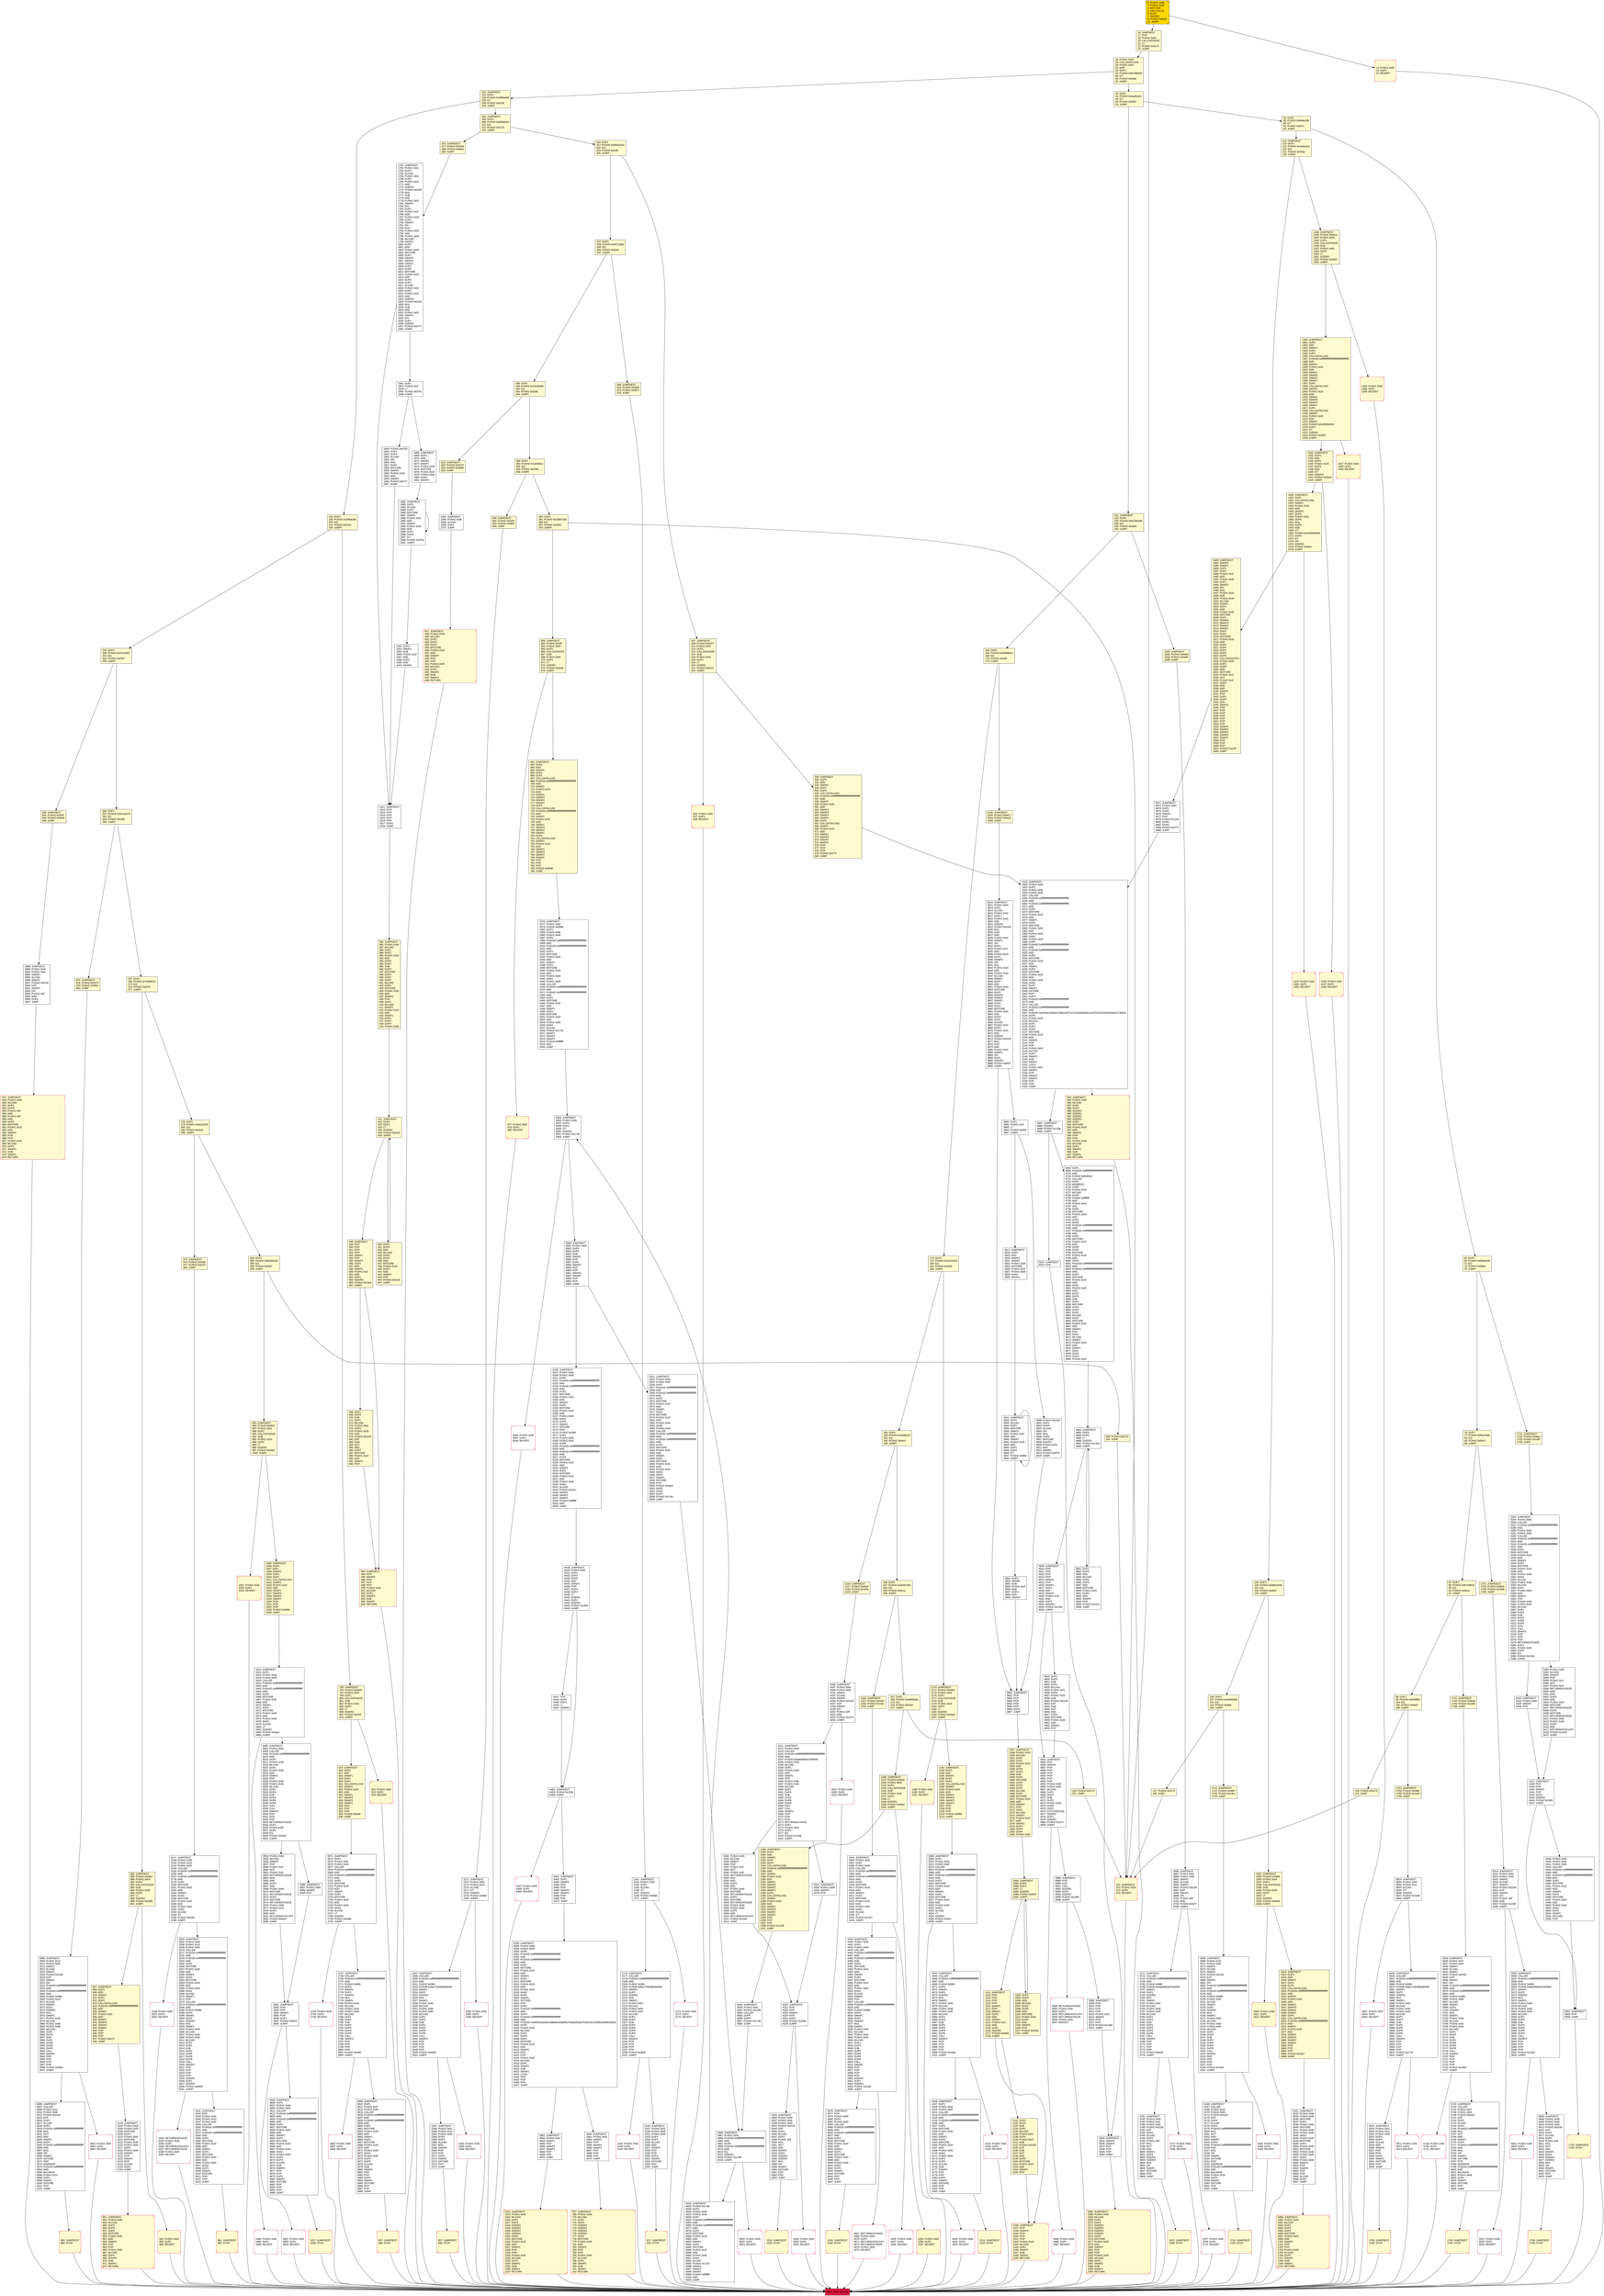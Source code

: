 digraph G {
bgcolor=transparent rankdir=UD;
node [shape=box style=filled color=black fillcolor=white fontname=arial fontcolor=black];
1483 [label="1483: JUMPDEST\l1484: SWAP2\l1485: SWAP1\l1486: DUP1\l1487: DUP1\l1488: PUSH1 0x1f\l1490: ADD\l1491: PUSH1 0x20\l1493: DUP1\l1494: SWAP2\l1495: DIV\l1496: MUL\l1497: PUSH1 0x20\l1499: ADD\l1500: PUSH1 0x40\l1502: MLOAD\l1503: SWAP1\l1504: DUP2\l1505: ADD\l1506: PUSH1 0x40\l1508: MSTORE\l1509: DUP1\l1510: SWAP4\l1511: SWAP3\l1512: SWAP2\l1513: SWAP1\l1514: DUP2\l1515: DUP2\l1516: MSTORE\l1517: PUSH1 0x20\l1519: ADD\l1520: DUP4\l1521: DUP4\l1522: DUP1\l1523: DUP3\l1524: DUP5\l1525: CALLDATACOPY\l1526: PUSH1 0x00\l1528: DUP2\l1529: DUP5\l1530: ADD\l1531: MSTORE\l1532: PUSH1 0x1f\l1534: NOT\l1535: PUSH1 0x1f\l1537: DUP3\l1538: ADD\l1539: AND\l1540: SWAP1\l1541: POP\l1542: DUP1\l1543: DUP4\l1544: ADD\l1545: SWAP3\l1546: POP\l1547: POP\l1548: POP\l1549: POP\l1550: POP\l1551: POP\l1552: POP\l1553: SWAP2\l1554: SWAP3\l1555: SWAP2\l1556: SWAP3\l1557: SWAP1\l1558: POP\l1559: POP\l1560: POP\l1561: PUSH2 0x123f\l1564: JUMP\l" fillcolor=lemonchiffon ];
349 [label="349: DUP1\l350: PUSH4 0x1abf48c0\l355: EQ\l356: PUSH2 0x0289\l359: JUMPI\l" fillcolor=lemonchiffon ];
951 [label="951: JUMPDEST\l952: PUSH1 0x40\l954: MLOAD\l955: DUP1\l956: DUP3\l957: DUP2\l958: MSTORE\l959: PUSH1 0x20\l961: ADD\l962: SWAP2\l963: POP\l964: POP\l965: PUSH1 0x40\l967: MLOAD\l968: DUP1\l969: SWAP2\l970: SUB\l971: SWAP1\l972: RETURN\l" fillcolor=lemonchiffon shape=Msquare color=crimson ];
3810 [label="3810: JUMPDEST\l3811: PUSH1 0x03\l3813: DUP1\l3814: SLOAD\l3815: PUSH1 0x01\l3817: DUP2\l3818: PUSH1 0x01\l3820: AND\l3821: ISZERO\l3822: PUSH2 0x0100\l3825: MUL\l3826: SUB\l3827: AND\l3828: PUSH1 0x02\l3830: SWAP1\l3831: DIV\l3832: DUP1\l3833: PUSH1 0x1f\l3835: ADD\l3836: PUSH1 0x20\l3838: DUP1\l3839: SWAP2\l3840: DIV\l3841: MUL\l3842: PUSH1 0x20\l3844: ADD\l3845: PUSH1 0x40\l3847: MLOAD\l3848: SWAP1\l3849: DUP2\l3850: ADD\l3851: PUSH1 0x40\l3853: MSTORE\l3854: DUP1\l3855: SWAP3\l3856: SWAP2\l3857: SWAP1\l3858: DUP2\l3859: DUP2\l3860: MSTORE\l3861: PUSH1 0x20\l3863: ADD\l3864: DUP3\l3865: DUP1\l3866: SLOAD\l3867: PUSH1 0x01\l3869: DUP2\l3870: PUSH1 0x01\l3872: AND\l3873: ISZERO\l3874: PUSH2 0x0100\l3877: MUL\l3878: SUB\l3879: AND\l3880: PUSH1 0x02\l3882: SWAP1\l3883: DIV\l3884: DUP1\l3885: ISZERO\l3886: PUSH2 0x0f78\l3889: JUMPI\l" ];
1445 [label="1445: PUSH1 0x00\l1447: DUP1\l1448: REVERT\l" fillcolor=lemonchiffon shape=Msquare color=crimson ];
2747 [label="2747: JUMPDEST\l2748: CALLER\l2749: PUSH20 0xffffffffffffffffffffffffffffffffffffffff\l2770: AND\l2771: PUSH2 0x08fc\l2774: DUP3\l2775: SWAP1\l2776: DUP2\l2777: ISZERO\l2778: MUL\l2779: SWAP1\l2780: PUSH1 0x40\l2782: MLOAD\l2783: PUSH1 0x00\l2785: PUSH1 0x40\l2787: MLOAD\l2788: DUP1\l2789: DUP4\l2790: SUB\l2791: DUP2\l2792: DUP6\l2793: DUP9\l2794: DUP9\l2795: CALL\l2796: SWAP4\l2797: POP\l2798: POP\l2799: POP\l2800: POP\l2801: PUSH2 0x0af9\l2804: JUMPI\l" ];
4320 [label="4320: JUMPDEST\l4321: POP\l4322: POP\l4323: SWAP1\l4324: POP\l4325: DUP1\l4326: PUSH2 0x10ee\l4329: JUMPI\l" ];
26 [label="26: PUSH1 0x00\l28: CALLDATALOAD\l29: PUSH1 0xe0\l31: SHR\l32: DUP1\l33: PUSH4 0x9128b348\l38: GT\l39: PUSH2 0x00de\l42: JUMPI\l" fillcolor=lemonchiffon ];
4576 [label="4576: JUMPDEST\l4577: POP\l4578: PUSH1 0x00\l4580: DUP1\l4581: PUSH1 0x00\l4583: CALLER\l4584: PUSH20 0xffffffffffffffffffffffffffffffffffffffff\l4605: AND\l4606: PUSH20 0xffffffffffffffffffffffffffffffffffffffff\l4627: AND\l4628: DUP2\l4629: MSTORE\l4630: PUSH1 0x20\l4632: ADD\l4633: SWAP1\l4634: DUP2\l4635: MSTORE\l4636: PUSH1 0x20\l4638: ADD\l4639: PUSH1 0x00\l4641: SHA3\l4642: DUP2\l4643: SWAP1\l4644: SSTORE\l4645: POP\l4646: POP\l4647: JUMP\l" ];
5634 [label="5634: JUMPDEST\l5635: PUSH1 0x07\l5637: PUSH1 0x00\l5639: SWAP1\l5640: SLOAD\l5641: SWAP1\l5642: PUSH2 0x0100\l5645: EXP\l5646: SWAP1\l5647: DIV\l5648: PUSH20 0xffffffffffffffffffffffffffffffffffffffff\l5669: AND\l5670: PUSH20 0xffffffffffffffffffffffffffffffffffffffff\l5691: AND\l5692: PUSH2 0x08fc\l5695: PUSH1 0x08\l5697: SLOAD\l5698: SWAP1\l5699: DUP2\l5700: ISZERO\l5701: MUL\l5702: SWAP1\l5703: PUSH1 0x40\l5705: MLOAD\l5706: PUSH1 0x00\l5708: PUSH1 0x40\l5710: MLOAD\l5711: DUP1\l5712: DUP4\l5713: SUB\l5714: DUP2\l5715: DUP6\l5716: DUP9\l5717: DUP9\l5718: CALL\l5719: SWAP4\l5720: POP\l5721: POP\l5722: POP\l5723: POP\l5724: PUSH2 0x1664\l5727: JUMPI\l" ];
360 [label="360: DUP1\l361: PUSH4 0x23b872dd\l366: EQ\l367: PUSH2 0x0293\l370: JUMPI\l" fillcolor=lemonchiffon ];
3002 [label="3002: PUSH1 0x00\l3004: DUP1\l3005: REVERT\l" shape=Msquare color=crimson ];
5389 [label="5389: PUSH1 0x40\l5391: MLOAD\l5392: SWAP2\l5393: POP\l5394: PUSH1 0x1f\l5396: NOT\l5397: PUSH1 0x3f\l5399: RETURNDATASIZE\l5400: ADD\l5401: AND\l5402: DUP3\l5403: ADD\l5404: PUSH1 0x40\l5406: MSTORE\l5407: RETURNDATASIZE\l5408: DUP3\l5409: MSTORE\l5410: RETURNDATASIZE\l5411: PUSH1 0x00\l5413: PUSH1 0x20\l5415: DUP5\l5416: ADD\l5417: RETURNDATACOPY\l5418: PUSH2 0x1533\l5421: JUMP\l" ];
16 [label="16: JUMPDEST\l17: POP\l18: PUSH1 0x04\l20: CALLDATASIZE\l21: LT\l22: PUSH2 0x0173\l25: JUMPI\l" fillcolor=lemonchiffon ];
278 [label="278: DUP1\l279: PUSH4 0x8ac2015f\l284: EQ\l285: PUSH2 0x03cd\l288: JUMPI\l" fillcolor=lemonchiffon ];
1312 [label="1312: JUMPDEST\l1313: PUSH1 0x40\l1315: MLOAD\l1316: DUP1\l1317: DUP3\l1318: ISZERO\l1319: ISZERO\l1320: ISZERO\l1321: ISZERO\l1322: DUP2\l1323: MSTORE\l1324: PUSH1 0x20\l1326: ADD\l1327: SWAP2\l1328: POP\l1329: POP\l1330: PUSH1 0x40\l1332: MLOAD\l1333: DUP1\l1334: SWAP2\l1335: SUB\l1336: SWAP1\l1337: RETURN\l" fillcolor=lemonchiffon shape=Msquare color=crimson ];
1360 [label="1360: JUMPDEST\l1361: DUP2\l1362: ADD\l1363: SWAP1\l1364: DUP1\l1365: DUP1\l1366: CALLDATALOAD\l1367: PUSH20 0xffffffffffffffffffffffffffffffffffffffff\l1388: AND\l1389: SWAP1\l1390: PUSH1 0x20\l1392: ADD\l1393: SWAP1\l1394: SWAP3\l1395: SWAP2\l1396: SWAP1\l1397: DUP1\l1398: CALLDATALOAD\l1399: SWAP1\l1400: PUSH1 0x20\l1402: ADD\l1403: SWAP1\l1404: SWAP3\l1405: SWAP2\l1406: SWAP1\l1407: DUP1\l1408: CALLDATALOAD\l1409: SWAP1\l1410: PUSH1 0x20\l1412: ADD\l1413: SWAP1\l1414: PUSH5 0x0100000000\l1420: DUP2\l1421: GT\l1422: ISZERO\l1423: PUSH2 0x0597\l1426: JUMPI\l" fillcolor=lemonchiffon ];
1449 [label="1449: JUMPDEST\l1450: DUP1\l1451: CALLDATALOAD\l1452: SWAP1\l1453: PUSH1 0x20\l1455: ADD\l1456: SWAP2\l1457: DUP5\l1458: PUSH1 0x01\l1460: DUP4\l1461: MUL\l1462: DUP5\l1463: ADD\l1464: GT\l1465: PUSH5 0x0100000000\l1471: DUP4\l1472: GT\l1473: OR\l1474: ISZERO\l1475: PUSH2 0x05cb\l1478: JUMPI\l" fillcolor=lemonchiffon ];
5535 [label="5535: JUMPDEST\l5536: CALLER\l5537: PUSH20 0xffffffffffffffffffffffffffffffffffffffff\l5558: AND\l5559: PUSH2 0x08fc\l5562: PUSH8 0x0de0b6b3a7640000\l5571: SWAP1\l5572: DUP2\l5573: ISZERO\l5574: MUL\l5575: SWAP1\l5576: PUSH1 0x40\l5578: MLOAD\l5579: PUSH1 0x00\l5581: PUSH1 0x40\l5583: MLOAD\l5584: DUP1\l5585: DUP4\l5586: SUB\l5587: DUP2\l5588: DUP6\l5589: DUP9\l5590: DUP9\l5591: CALL\l5592: SWAP4\l5593: POP\l5594: POP\l5595: POP\l5596: POP\l5597: PUSH2 0x15e5\l5600: JUMPI\l" ];
2246 [label="2246: JUMPDEST\l2247: PUSH1 0x01\l2249: PUSH1 0x05\l2251: PUSH1 0x00\l2253: DUP3\l2254: DUP3\l2255: SLOAD\l2256: ADD\l2257: SWAP3\l2258: POP\l2259: POP\l2260: DUP2\l2261: SWAP1\l2262: SSTORE\l2263: POP\l2264: JUMP\l" ];
3591 [label="3591: JUMPDEST\l3592: POP\l3593: POP\l3594: SWAP1\l3595: POP\l3596: DUP1\l3597: PUSH2 0x0e15\l3600: JUMPI\l" ];
6020 [label="6020: PUSH1 0x00\l6022: DUP1\l6023: REVERT\l" shape=Msquare color=crimson ];
875 [label="875: JUMPDEST\l876: PUSH2 0x0373\l879: PUSH2 0x0b5c\l882: JUMP\l" fillcolor=lemonchiffon ];
903 [label="903: PUSH1 0x00\l905: DUP1\l906: REVERT\l" fillcolor=lemonchiffon shape=Msquare color=crimson ];
4648 [label="4648: JUMPDEST\l4649: PUSH1 0x00\l4651: PUSH2 0x1235\l4654: CALLER\l4655: DUP5\l4656: DUP5\l4657: PUSH2 0x174e\l4660: JUMP\l" ];
5845 [label="5845: JUMPDEST\l5846: CALLER\l5847: PUSH20 0xffffffffffffffffffffffffffffffffffffffff\l5868: AND\l5869: PUSH2 0x08fc\l5872: PUSH8 0x8ac7230489e80000\l5881: SWAP1\l5882: DUP2\l5883: ISZERO\l5884: MUL\l5885: SWAP1\l5886: PUSH1 0x40\l5888: MLOAD\l5889: PUSH1 0x00\l5891: PUSH1 0x40\l5893: MLOAD\l5894: DUP1\l5895: DUP4\l5896: SUB\l5897: DUP2\l5898: DUP6\l5899: DUP9\l5900: DUP9\l5901: CALL\l5902: SWAP4\l5903: POP\l5904: POP\l5905: POP\l5906: POP\l5907: PUSH2 0x171b\l5910: JUMPI\l" ];
1427 [label="1427: PUSH1 0x00\l1429: DUP1\l1430: REVERT\l" fillcolor=lemonchiffon shape=Msquare color=crimson ];
1431 [label="1431: JUMPDEST\l1432: DUP3\l1433: ADD\l1434: DUP4\l1435: PUSH1 0x20\l1437: DUP3\l1438: ADD\l1439: GT\l1440: ISZERO\l1441: PUSH2 0x05a9\l1444: JUMPI\l" fillcolor=lemonchiffon ];
5966 [label="5966: JUMPDEST\l5967: PUSH1 0x00\l5969: PUSH20 0xffffffffffffffffffffffffffffffffffffffff\l5990: AND\l5991: DUP3\l5992: PUSH20 0xffffffffffffffffffffffffffffffffffffffff\l6013: AND\l6014: EQ\l6015: ISZERO\l6016: PUSH2 0x1788\l6019: JUMPI\l" ];
2521 [label="2521: JUMPDEST\l2522: PUSH1 0x0b\l2524: PUSH1 0x00\l2526: DUP7\l2527: PUSH20 0xffffffffffffffffffffffffffffffffffffffff\l2548: AND\l2549: PUSH20 0xffffffffffffffffffffffffffffffffffffffff\l2570: AND\l2571: DUP2\l2572: MSTORE\l2573: PUSH1 0x20\l2575: ADD\l2576: SWAP1\l2577: DUP2\l2578: MSTORE\l2579: PUSH1 0x20\l2581: ADD\l2582: PUSH1 0x00\l2584: SHA3\l2585: PUSH1 0x00\l2587: CALLER\l2588: PUSH20 0xffffffffffffffffffffffffffffffffffffffff\l2609: AND\l2610: PUSH20 0xffffffffffffffffffffffffffffffffffffffff\l2631: AND\l2632: DUP2\l2633: MSTORE\l2634: PUSH1 0x20\l2636: ADD\l2637: SWAP1\l2638: DUP2\l2639: MSTORE\l2640: PUSH1 0x20\l2642: ADD\l2643: PUSH1 0x00\l2645: SHA3\l2646: DUP2\l2647: SWAP1\l2648: SSTORE\l2649: POP\l2650: PUSH2 0x0a64\l2653: DUP5\l2654: DUP5\l2655: DUP5\l2656: PUSH2 0x174e\l2659: JUMP\l" ];
5531 [label="5531: PUSH1 0x00\l5533: DUP1\l5534: REVERT\l" shape=Msquare color=crimson ];
65 [label="65: DUP1\l66: PUSH4 0xf0b6e306\l71: EQ\l72: PUSH2 0x06b9\l75: JUMPI\l" fillcolor=lemonchiffon ];
6024 [label="6024: JUMPDEST\l6025: PUSH2 0x17da\l6028: DUP2\l6029: PUSH1 0x09\l6031: PUSH1 0x00\l6033: DUP7\l6034: PUSH20 0xffffffffffffffffffffffffffffffffffffffff\l6055: AND\l6056: PUSH20 0xffffffffffffffffffffffffffffffffffffffff\l6077: AND\l6078: DUP2\l6079: MSTORE\l6080: PUSH1 0x20\l6082: ADD\l6083: SWAP1\l6084: DUP2\l6085: MSTORE\l6086: PUSH1 0x20\l6088: ADD\l6089: PUSH1 0x00\l6091: SHA3\l6092: SLOAD\l6093: PUSH2 0x172e\l6096: SWAP1\l6097: SWAP2\l6098: SWAP1\l6099: PUSH4 0xffffffff\l6104: AND\l6105: JUMP\l" ];
245 [label="245: DUP1\l246: PUSH4 0x313ce567\l251: EQ\l252: PUSH2 0x0347\l255: JUMPI\l" fillcolor=lemonchiffon ];
3486 [label="3486: PUSH1 0x00\l3488: DUP1\l3489: REVERT\l" shape=Msquare color=crimson ];
5601 [label="5601: PUSH1 0x00\l5603: DUP1\l5604: REVERT\l" shape=Msquare color=crimson ];
981 [label="981: JUMPDEST\l982: STOP\l" fillcolor=lemonchiffon shape=Msquare color=crimson ];
4693 [label="4693: DUP1\l4694: PUSH20 0xffffffffffffffffffffffffffffffffffffffff\l4715: AND\l4716: PUSH4 0x8f4ffcb1\l4721: CALLER\l4722: DUP7\l4723: ADDRESS\l4724: DUP8\l4725: PUSH1 0x40\l4727: MLOAD\l4728: DUP6\l4729: PUSH4 0xffffffff\l4734: AND\l4735: PUSH1 0xe0\l4737: SHL\l4738: DUP2\l4739: MSTORE\l4740: PUSH1 0x04\l4742: ADD\l4743: DUP1\l4744: DUP6\l4745: PUSH20 0xffffffffffffffffffffffffffffffffffffffff\l4766: AND\l4767: PUSH20 0xffffffffffffffffffffffffffffffffffffffff\l4788: AND\l4789: DUP2\l4790: MSTORE\l4791: PUSH1 0x20\l4793: ADD\l4794: DUP5\l4795: DUP2\l4796: MSTORE\l4797: PUSH1 0x20\l4799: ADD\l4800: DUP4\l4801: PUSH20 0xffffffffffffffffffffffffffffffffffffffff\l4822: AND\l4823: PUSH20 0xffffffffffffffffffffffffffffffffffffffff\l4844: AND\l4845: DUP2\l4846: MSTORE\l4847: PUSH1 0x20\l4849: ADD\l4850: DUP1\l4851: PUSH1 0x20\l4853: ADD\l4854: DUP3\l4855: DUP2\l4856: SUB\l4857: DUP3\l4858: MSTORE\l4859: DUP4\l4860: DUP2\l4861: DUP2\l4862: MLOAD\l4863: DUP2\l4864: MSTORE\l4865: PUSH1 0x20\l4867: ADD\l4868: SWAP2\l4869: POP\l4870: DUP1\l4871: MLOAD\l4872: SWAP1\l4873: PUSH1 0x20\l4875: ADD\l4876: SWAP1\l4877: DUP1\l4878: DUP4\l4879: DUP4\l4880: PUSH1 0x00\l" ];
76 [label="76: DUP1\l77: PUSH4 0xf9a1f3d9\l82: EQ\l83: PUSH2 0x06c3\l86: JUMPI\l" fillcolor=lemonchiffon ];
1849 [label="1849: PUSH2 0x0100\l1852: DUP1\l1853: DUP4\l1854: SLOAD\l1855: DIV\l1856: MUL\l1857: DUP4\l1858: MSTORE\l1859: SWAP2\l1860: PUSH1 0x20\l1862: ADD\l1863: SWAP2\l1864: PUSH2 0x0777\l1867: JUMP\l" ];
2265 [label="2265: JUMPDEST\l2266: PUSH1 0x06\l2268: SLOAD\l2269: DUP2\l2270: JUMP\l" ];
1001 [label="1001: PUSH1 0x00\l1003: DUP1\l1004: REVERT\l" fillcolor=lemonchiffon shape=Msquare color=crimson ];
5934 [label="5934: JUMPDEST\l5935: PUSH1 0x00\l5937: DUP3\l5938: DUP3\l5939: GT\l5940: ISZERO\l5941: PUSH2 0x173d\l5944: JUMPI\l" ];
4929 [label="4929: DUP1\l4930: DUP3\l4931: SUB\l4932: DUP1\l4933: MLOAD\l4934: PUSH1 0x01\l4936: DUP4\l4937: PUSH1 0x20\l4939: SUB\l4940: PUSH2 0x0100\l4943: EXP\l4944: SUB\l4945: NOT\l4946: AND\l4947: DUP2\l4948: MSTORE\l4949: PUSH1 0x20\l4951: ADD\l4952: SWAP2\l4953: POP\l" ];
3898 [label="3898: PUSH2 0x0100\l3901: DUP1\l3902: DUP4\l3903: SLOAD\l3904: DIV\l3905: MUL\l3906: DUP4\l3907: MSTORE\l3908: SWAP2\l3909: PUSH1 0x20\l3911: ADD\l3912: SWAP2\l3913: PUSH2 0x0f78\l3916: JUMP\l" ];
98 [label="98: DUP1\l99: PUSH4 0xfef28f0b\l104: EQ\l105: PUSH2 0x06d7\l108: JUMPI\l" fillcolor=lemonchiffon ];
6461 [label="6461: JUMPDEST\l6462: DUP1\l6463: SWAP2\l6464: POP\l6465: POP\l6466: SWAP3\l6467: SWAP2\l6468: POP\l6469: POP\l6470: JUMP\l" ];
109 [label="109: PUSH2 0x0173\l112: JUMP\l" fillcolor=lemonchiffon ];
1226 [label="1226: JUMPDEST\l1227: PUSH2 0x04d2\l1230: PUSH2 0x110c\l1233: JUMP\l" fillcolor=lemonchiffon ];
256 [label="256: DUP1\l257: PUSH4 0x501ea27d\l262: EQ\l263: PUSH2 0x036b\l266: JUMPI\l" fillcolor=lemonchiffon ];
2357 [label="2357: JUMPDEST\l2358: PUSH1 0x01\l2360: PUSH1 0x14\l2362: PUSH1 0x00\l2364: DUP3\l2365: DUP3\l2366: SLOAD\l2367: ADD\l2368: SWAP3\l2369: POP\l2370: POP\l2371: DUP2\l2372: SWAP1\l2373: SSTORE\l2374: POP\l2375: JUMP\l" ];
1868 [label="1868: JUMPDEST\l1869: DUP3\l1870: ADD\l1871: SWAP2\l1872: SWAP1\l1873: PUSH1 0x00\l1875: MSTORE\l1876: PUSH1 0x20\l1878: PUSH1 0x00\l1880: SHA3\l1881: SWAP1\l" ];
3917 [label="3917: JUMPDEST\l3918: DUP3\l3919: ADD\l3920: SWAP2\l3921: SWAP1\l3922: PUSH1 0x00\l3924: MSTORE\l3925: PUSH1 0x20\l3927: PUSH1 0x00\l3929: SHA3\l3930: SWAP1\l" ];
1613 [label="1613: JUMPDEST\l1614: DUP2\l1615: ADD\l1616: SWAP1\l1617: DUP1\l1618: DUP1\l1619: CALLDATALOAD\l1620: PUSH20 0xffffffffffffffffffffffffffffffffffffffff\l1641: AND\l1642: SWAP1\l1643: PUSH1 0x20\l1645: ADD\l1646: SWAP1\l1647: SWAP3\l1648: SWAP2\l1649: SWAP1\l1650: DUP1\l1651: CALLDATALOAD\l1652: PUSH20 0xffffffffffffffffffffffffffffffffffffffff\l1673: AND\l1674: SWAP1\l1675: PUSH1 0x20\l1677: ADD\l1678: SWAP1\l1679: SWAP3\l1680: SWAP2\l1681: SWAP1\l1682: POP\l1683: POP\l1684: POP\l1685: PUSH2 0x13a7\l1688: JUMP\l" fillcolor=lemonchiffon ];
4315 [label="4315: JUMPDEST\l4316: PUSH1 0x60\l4318: SWAP2\l4319: POP\l" ];
4211 [label="4211: JUMPDEST\l4212: PUSH1 0x00\l4214: CALLER\l4215: PUSH20 0xffffffffffffffffffffffffffffffffffffffff\l4236: AND\l4237: PUSH8 0x0de0b6b3a7640000\l4246: PUSH1 0x40\l4248: MLOAD\l4249: DUP1\l4250: PUSH1 0x00\l4252: ADD\l4253: SWAP1\l4254: POP\l4255: PUSH1 0x00\l4257: PUSH1 0x40\l4259: MLOAD\l4260: DUP1\l4261: DUP4\l4262: SUB\l4263: DUP2\l4264: DUP6\l4265: DUP8\l4266: GAS\l4267: CALL\l4268: SWAP3\l4269: POP\l4270: POP\l4271: POP\l4272: RETURNDATASIZE\l4273: DUP1\l4274: PUSH1 0x00\l4276: DUP2\l4277: EQ\l4278: PUSH2 0x10db\l4281: JUMPI\l" ];
2660 [label="2660: JUMPDEST\l2661: PUSH1 0x01\l2663: SWAP1\l2664: POP\l2665: SWAP4\l2666: SWAP3\l2667: POP\l2668: POP\l2669: POP\l2670: JUMP\l" ];
1479 [label="1479: PUSH1 0x00\l1481: DUP1\l1482: REVERT\l" fillcolor=lemonchiffon shape=Msquare color=crimson ];
4954 [label="4954: JUMPDEST\l4955: POP\l4956: SWAP6\l4957: POP\l4958: POP\l4959: POP\l4960: POP\l4961: POP\l4962: POP\l4963: PUSH1 0x00\l4965: PUSH1 0x40\l4967: MLOAD\l4968: DUP1\l4969: DUP4\l4970: SUB\l4971: DUP2\l4972: PUSH1 0x00\l4974: DUP8\l4975: DUP1\l4976: EXTCODESIZE\l4977: ISZERO\l4978: DUP1\l4979: ISZERO\l4980: PUSH2 0x137c\l4983: JUMPI\l" ];
4040 [label="4040: PUSH1 0x00\l4042: DUP1\l4043: REVERT\l" shape=Msquare color=crimson ];
3553 [label="3553: PUSH1 0x40\l3555: MLOAD\l3556: SWAP2\l3557: POP\l3558: PUSH1 0x1f\l3560: NOT\l3561: PUSH1 0x3f\l3563: RETURNDATASIZE\l3564: ADD\l3565: AND\l3566: DUP3\l3567: ADD\l3568: PUSH1 0x40\l3570: MSTORE\l3571: RETURNDATASIZE\l3572: DUP3\l3573: MSTORE\l3574: RETURNDATASIZE\l3575: PUSH1 0x00\l3577: PUSH1 0x20\l3579: DUP5\l3580: ADD\l3581: RETURNDATACOPY\l3582: PUSH2 0x0e07\l3585: JUMP\l" ];
5949 [label="5949: JUMPDEST\l5950: PUSH1 0x00\l5952: DUP3\l5953: DUP5\l5954: SUB\l5955: SWAP1\l5956: POP\l5957: DUP1\l5958: SWAP2\l5959: POP\l5960: POP\l5961: SWAP3\l5962: SWAP2\l5963: POP\l5964: POP\l5965: JUMP\l" ];
2671 [label="2671: JUMPDEST\l2672: DUP1\l2673: PUSH1 0x0f\l2675: PUSH1 0x00\l2677: CALLER\l2678: PUSH20 0xffffffffffffffffffffffffffffffffffffffff\l2699: AND\l2700: PUSH20 0xffffffffffffffffffffffffffffffffffffffff\l2721: AND\l2722: DUP2\l2723: MSTORE\l2724: PUSH1 0x20\l2726: ADD\l2727: SWAP1\l2728: DUP2\l2729: MSTORE\l2730: PUSH1 0x20\l2732: ADD\l2733: PUSH1 0x00\l2735: SHA3\l2736: SLOAD\l2737: LT\l2738: ISZERO\l2739: PUSH2 0x0abb\l2742: JUMPI\l" ];
493 [label="493: JUMPDEST\l494: POP\l495: SWAP3\l496: POP\l497: POP\l498: POP\l499: PUSH1 0x40\l501: MLOAD\l502: DUP1\l503: SWAP2\l504: SUB\l505: SWAP1\l506: RETURN\l" fillcolor=lemonchiffon shape=Msquare color=crimson ];
327 [label="327: DUP1\l328: PUSH4 0x0f7219b0\l333: EQ\l334: PUSH2 0x0261\l337: JUMPI\l" fillcolor=lemonchiffon ];
6428 [label="6428: JUMPDEST\l6429: PUSH1 0x00\l6431: DUP1\l6432: DUP3\l6433: DUP5\l6434: ADD\l6435: SWAP1\l6436: POP\l6437: DUP4\l6438: DUP2\l6439: LT\l6440: ISZERO\l6441: DUP1\l6442: ISZERO\l6443: PUSH2 0x1934\l6446: JUMPI\l" ];
6106 [label="6106: JUMPDEST\l6107: PUSH1 0x09\l6109: PUSH1 0x00\l6111: DUP6\l6112: PUSH20 0xffffffffffffffffffffffffffffffffffffffff\l6133: AND\l6134: PUSH20 0xffffffffffffffffffffffffffffffffffffffff\l6155: AND\l6156: DUP2\l6157: MSTORE\l6158: PUSH1 0x20\l6160: ADD\l6161: SWAP1\l6162: DUP2\l6163: MSTORE\l6164: PUSH1 0x20\l6166: ADD\l6167: PUSH1 0x00\l6169: SHA3\l6170: DUP2\l6171: SWAP1\l6172: SSTORE\l6173: POP\l6174: PUSH2 0x186f\l6177: DUP2\l6178: PUSH1 0x09\l6180: PUSH1 0x00\l6182: DUP6\l6183: PUSH20 0xffffffffffffffffffffffffffffffffffffffff\l6204: AND\l6205: PUSH20 0xffffffffffffffffffffffffffffffffffffffff\l6226: AND\l6227: DUP2\l6228: MSTORE\l6229: PUSH1 0x20\l6231: ADD\l6232: SWAP1\l6233: DUP2\l6234: MSTORE\l6235: PUSH1 0x20\l6237: ADD\l6238: PUSH1 0x00\l6240: SHA3\l6241: SLOAD\l6242: PUSH2 0x191c\l6245: SWAP1\l6246: SWAP2\l6247: SWAP1\l6248: PUSH4 0xffffffff\l6253: AND\l6254: JUMP\l" ];
5427 [label="5427: JUMPDEST\l5428: POP\l5429: POP\l5430: SWAP1\l5431: POP\l5432: DUP1\l5433: ISZERO\l5434: PUSH2 0x1583\l5437: JUMPI\l" ];
3586 [label="3586: JUMPDEST\l3587: PUSH1 0x60\l3589: SWAP2\l3590: POP\l" ];
839 [label="839: JUMPDEST\l840: PUSH2 0x034f\l843: PUSH2 0x0b49\l846: JUMP\l" fillcolor=lemonchiffon ];
811 [label="811: PUSH1 0x00\l813: DUP1\l814: REVERT\l" fillcolor=lemonchiffon shape=Msquare color=crimson ];
289 [label="289: DUP1\l290: PUSH4 0x8d18e1e8\l295: EQ\l296: PUSH2 0x03d7\l299: JUMPI\l" fillcolor=lemonchiffon ];
1338 [label="1338: JUMPDEST\l1339: PUSH2 0x061d\l1342: PUSH1 0x04\l1344: DUP1\l1345: CALLDATASIZE\l1346: SUB\l1347: PUSH1 0x60\l1349: DUP2\l1350: LT\l1351: ISZERO\l1352: PUSH2 0x0550\l1355: JUMPI\l" fillcolor=lemonchiffon ];
1236 [label="1236: JUMPDEST\l1237: PUSH2 0x0520\l1240: PUSH1 0x04\l1242: DUP1\l1243: CALLDATASIZE\l1244: SUB\l1245: PUSH1 0x40\l1247: DUP2\l1248: LT\l1249: ISZERO\l1250: PUSH2 0x04ea\l1253: JUMPI\l" fillcolor=lemonchiffon ];
2353 [label="2353: PUSH1 0x00\l2355: DUP1\l2356: REVERT\l" shape=Msquare color=crimson ];
1721 [label="1721: JUMPDEST\l1722: PUSH2 0x06c1\l1725: PUSH2 0x148f\l1728: JUMP\l" fillcolor=lemonchiffon ];
5945 [label="5945: PUSH1 0x00\l5947: DUP1\l5948: REVERT\l" shape=Msquare color=crimson ];
6457 [label="6457: PUSH1 0x00\l6459: DUP1\l6460: REVERT\l" shape=Msquare color=crimson ];
4661 [label="4661: JUMPDEST\l4662: PUSH1 0x01\l4664: SWAP1\l4665: POP\l4666: SWAP3\l4667: SWAP2\l4668: POP\l4669: POP\l4670: JUMP\l" ];
304 [label="304: JUMPDEST\l305: DUP1\l306: PUSH4 0x06fdde03\l311: EQ\l312: PUSH2 0x0178\l315: JUMPI\l" fillcolor=lemonchiffon ];
5507 [label="5507: JUMPDEST\l5508: POP\l5509: JUMP\l" ];
151 [label="151: JUMPDEST\l152: DUP1\l153: PUSH4 0x9128b348\l158: EQ\l159: PUSH2 0x0405\l162: JUMPI\l" fillcolor=lemonchiffon ];
1047 [label="1047: JUMPDEST\l1048: PUSH1 0x40\l1050: MLOAD\l1051: DUP1\l1052: DUP1\l1053: PUSH1 0x20\l1055: ADD\l1056: DUP3\l1057: DUP2\l1058: SUB\l1059: DUP3\l1060: MSTORE\l1061: DUP4\l1062: DUP2\l1063: DUP2\l1064: MLOAD\l1065: DUP2\l1066: MSTORE\l1067: PUSH1 0x20\l1069: ADD\l1070: SWAP2\l1071: POP\l1072: DUP1\l1073: MLOAD\l1074: SWAP1\l1075: PUSH1 0x20\l1077: ADD\l1078: SWAP1\l1079: DUP1\l1080: DUP4\l1081: DUP4\l1082: PUSH1 0x00\l" fillcolor=lemonchiffon ];
1882 [label="1882: JUMPDEST\l1883: DUP2\l1884: SLOAD\l1885: DUP2\l1886: MSTORE\l1887: SWAP1\l1888: PUSH1 0x01\l1890: ADD\l1891: SWAP1\l1892: PUSH1 0x20\l1894: ADD\l1895: DUP1\l1896: DUP4\l1897: GT\l1898: PUSH2 0x075a\l1901: JUMPI\l" ];
147 [label="147: PUSH2 0x0173\l150: JUMP\l" fillcolor=lemonchiffon ];
5732 [label="5732: JUMPDEST\l5733: CALLER\l5734: PUSH1 0x07\l5736: PUSH1 0x00\l5738: PUSH2 0x0100\l5741: EXP\l5742: DUP2\l5743: SLOAD\l5744: DUP2\l5745: PUSH20 0xffffffffffffffffffffffffffffffffffffffff\l5766: MUL\l5767: NOT\l5768: AND\l5769: SWAP1\l5770: DUP4\l5771: PUSH20 0xffffffffffffffffffffffffffffffffffffffff\l5792: AND\l5793: MUL\l5794: OR\l5795: SWAP1\l5796: SSTORE\l5797: POP\l5798: ADDRESS\l5799: PUSH20 0xffffffffffffffffffffffffffffffffffffffff\l5820: AND\l5821: BALANCE\l5822: PUSH1 0x08\l5824: DUP2\l5825: SWAP1\l5826: SSTORE\l5827: POP\l5828: JUMP\l" ];
5024 [label="5024: JUMPDEST\l5025: SWAP4\l5026: SWAP3\l5027: POP\l5028: POP\l5029: POP\l5030: JUMP\l" ];
4671 [label="4671: JUMPDEST\l4672: PUSH1 0x00\l4674: DUP1\l4675: DUP5\l4676: SWAP1\l4677: POP\l4678: PUSH2 0x124f\l4681: DUP6\l4682: DUP6\l4683: PUSH2 0x077f\l4686: JUMP\l" ];
3414 [label="3414: JUMPDEST\l3415: DUP1\l3416: PUSH1 0x0a\l3418: PUSH1 0x00\l3420: CALLER\l3421: PUSH20 0xffffffffffffffffffffffffffffffffffffffff\l3442: AND\l3443: PUSH20 0xffffffffffffffffffffffffffffffffffffffff\l3464: AND\l3465: DUP2\l3466: MSTORE\l3467: PUSH1 0x20\l3469: ADD\l3470: SWAP1\l3471: DUP2\l3472: MSTORE\l3473: PUSH1 0x20\l3475: ADD\l3476: PUSH1 0x00\l3478: SHA3\l3479: SLOAD\l3480: LT\l3481: ISZERO\l3482: PUSH2 0x0da2\l3485: JUMPI\l" ];
5911 [label="5911: PUSH1 0x00\l5913: DUP1\l5914: REVERT\l" shape=Msquare color=crimson ];
2287 [label="2287: JUMPDEST\l2288: CALLER\l2289: PUSH20 0xffffffffffffffffffffffffffffffffffffffff\l2310: AND\l2311: PUSH2 0x08fc\l2314: PUSH8 0x8ac7230489e80000\l2323: SWAP1\l2324: DUP2\l2325: ISZERO\l2326: MUL\l2327: SWAP1\l2328: PUSH1 0x40\l2330: MLOAD\l2331: PUSH1 0x00\l2333: PUSH1 0x40\l2335: MLOAD\l2336: DUP1\l2337: DUP4\l2338: SUB\l2339: DUP2\l2340: DUP6\l2341: DUP9\l2342: DUP9\l2343: CALL\l2344: SWAP4\l2345: POP\l2346: POP\l2347: POP\l2348: POP\l2349: PUSH2 0x0935\l2352: JUMPI\l" ];
3341 [label="3341: JUMPDEST\l3342: POP\l3343: PUSH1 0x00\l3345: PUSH1 0x10\l3347: PUSH1 0x00\l3349: CALLER\l3350: PUSH20 0xffffffffffffffffffffffffffffffffffffffff\l3371: AND\l3372: PUSH20 0xffffffffffffffffffffffffffffffffffffffff\l3393: AND\l3394: DUP2\l3395: MSTORE\l3396: PUSH1 0x20\l3398: ADD\l3399: SWAP1\l3400: DUP2\l3401: MSTORE\l3402: PUSH1 0x20\l3404: ADD\l3405: PUSH1 0x00\l3407: SHA3\l3408: DUP2\l3409: SWAP1\l3410: SSTORE\l3411: POP\l3412: POP\l3413: JUMP\l" ];
113 [label="113: JUMPDEST\l114: DUP1\l115: PUSH4 0xcae9ca51\l120: EQ\l121: PUSH2 0x053a\l124: JUMPI\l" fillcolor=lemonchiffon ];
529 [label="529: JUMPDEST\l530: DUP2\l531: ADD\l532: SWAP1\l533: DUP1\l534: DUP1\l535: CALLDATALOAD\l536: PUSH20 0xffffffffffffffffffffffffffffffffffffffff\l557: AND\l558: SWAP1\l559: PUSH1 0x20\l561: ADD\l562: SWAP1\l563: SWAP3\l564: SWAP2\l565: SWAP1\l566: DUP1\l567: CALLDATALOAD\l568: SWAP1\l569: PUSH1 0x20\l571: ADD\l572: SWAP1\l573: SWAP3\l574: SWAP2\l575: SWAP1\l576: POP\l577: POP\l578: POP\l579: PUSH2 0x077f\l582: JUMP\l" fillcolor=lemonchiffon ];
267 [label="267: DUP1\l268: PUSH4 0x70a08231\l273: EQ\l274: PUSH2 0x0375\l277: JUMPI\l" fillcolor=lemonchiffon ];
430 [label="430: DUP1\l431: DUP3\l432: ADD\l433: MLOAD\l434: DUP2\l435: DUP5\l436: ADD\l437: MSTORE\l438: PUSH1 0x20\l440: DUP2\l441: ADD\l442: SWAP1\l443: POP\l444: PUSH2 0x01a5\l447: JUMP\l" fillcolor=lemonchiffon ];
837 [label="837: JUMPDEST\l838: STOP\l" fillcolor=lemonchiffon shape=Msquare color=crimson ];
3103 [label="3103: JUMPDEST\l3104: PUSH1 0x09\l3106: PUSH1 0x20\l3108: MSTORE\l3109: DUP1\l3110: PUSH1 0x00\l3112: MSTORE\l3113: PUSH1 0x40\l3115: PUSH1 0x00\l3117: SHA3\l3118: PUSH1 0x00\l3120: SWAP2\l3121: POP\l3122: SWAP1\l3123: POP\l3124: SLOAD\l3125: DUP2\l3126: JUMP\l" ];
1216 [label="1216: JUMPDEST\l1217: PUSH2 0x04c8\l1220: PUSH2 0x105a\l1223: JUMP\l" fillcolor=lemonchiffon ];
4687 [label="4687: JUMPDEST\l4688: ISZERO\l4689: PUSH2 0x139e\l4692: JUMPI\l" ];
5263 [label="5263: JUMPDEST\l5264: PUSH1 0x00\l5266: CALLER\l5267: PUSH20 0xffffffffffffffffffffffffffffffffffffffff\l5288: AND\l5289: PUSH1 0x02\l5291: PUSH1 0x00\l5293: CALLER\l5294: PUSH20 0xffffffffffffffffffffffffffffffffffffffff\l5315: AND\l5316: PUSH20 0xffffffffffffffffffffffffffffffffffffffff\l5337: AND\l5338: DUP2\l5339: MSTORE\l5340: PUSH1 0x20\l5342: ADD\l5343: SWAP1\l5344: DUP2\l5345: MSTORE\l5346: PUSH1 0x20\l5348: ADD\l5349: PUSH1 0x00\l5351: SHA3\l5352: SLOAD\l5353: PUSH1 0x40\l5355: MLOAD\l5356: DUP1\l5357: PUSH1 0x00\l5359: ADD\l5360: SWAP1\l5361: POP\l5362: PUSH1 0x00\l5364: PUSH1 0x40\l5366: MLOAD\l5367: DUP1\l5368: DUP4\l5369: SUB\l5370: DUP2\l5371: DUP6\l5372: DUP8\l5373: GAS\l5374: CALL\l5375: SWAP3\l5376: POP\l5377: POP\l5378: POP\l5379: RETURNDATASIZE\l5380: DUP1\l5381: PUSH1 0x00\l5383: DUP2\l5384: EQ\l5385: PUSH2 0x152e\l5388: JUMPI\l" ];
4984 [label="4984: PUSH1 0x00\l4986: DUP1\l4987: REVERT\l" shape=Msquare color=crimson ];
3490 [label="3490: JUMPDEST\l3491: PUSH1 0x00\l3493: CALLER\l3494: PUSH20 0xffffffffffffffffffffffffffffffffffffffff\l3515: AND\l3516: DUP3\l3517: PUSH1 0x40\l3519: MLOAD\l3520: DUP1\l3521: PUSH1 0x00\l3523: ADD\l3524: SWAP1\l3525: POP\l3526: PUSH1 0x00\l3528: PUSH1 0x40\l3530: MLOAD\l3531: DUP1\l3532: DUP4\l3533: SUB\l3534: DUP2\l3535: DUP6\l3536: DUP8\l3537: GAS\l3538: CALL\l3539: SWAP3\l3540: POP\l3541: POP\l3542: POP\l3543: RETURNDATASIZE\l3544: DUP1\l3545: PUSH1 0x00\l3547: DUP2\l3548: EQ\l3549: PUSH2 0x0e02\l3552: JUMPI\l" ];
5031 [label="5031: JUMPDEST\l5032: PUSH1 0x0b\l5034: PUSH1 0x20\l5036: MSTORE\l5037: DUP2\l5038: PUSH1 0x00\l5040: MSTORE\l5041: PUSH1 0x40\l5043: PUSH1 0x00\l5045: SHA3\l5046: PUSH1 0x20\l5048: MSTORE\l5049: DUP1\l5050: PUSH1 0x00\l5052: MSTORE\l5053: PUSH1 0x40\l5055: PUSH1 0x00\l5057: SHA3\l5058: PUSH1 0x00\l5060: SWAP2\l5061: POP\l5062: SWAP2\l5063: POP\l5064: POP\l5065: SLOAD\l5066: DUP2\l5067: JUMP\l" ];
468 [label="468: DUP1\l469: DUP3\l470: SUB\l471: DUP1\l472: MLOAD\l473: PUSH1 0x01\l475: DUP4\l476: PUSH1 0x20\l478: SUB\l479: PUSH2 0x0100\l482: EXP\l483: SUB\l484: NOT\l485: AND\l486: DUP2\l487: MSTORE\l488: PUSH1 0x20\l490: ADD\l491: SWAP2\l492: POP\l" fillcolor=lemonchiffon ];
3781 [label="3781: JUMPDEST\l3782: PUSH1 0x00\l3784: PUSH1 0x0c\l3786: PUSH1 0x00\l3788: PUSH2 0x0100\l3791: EXP\l3792: DUP2\l3793: SLOAD\l3794: DUP2\l3795: PUSH1 0xff\l3797: MUL\l3798: NOT\l3799: AND\l3800: SWAP1\l3801: DUP4\l3802: ISZERO\l3803: ISZERO\l3804: MUL\l3805: OR\l3806: SWAP1\l3807: SSTORE\l3808: POP\l3809: JUMP\l" ];
5166 [label="5166: JUMPDEST\l5167: CALLER\l5168: PUSH1 0x15\l5170: PUSH1 0x00\l5172: PUSH2 0x0100\l5175: EXP\l5176: DUP2\l5177: SLOAD\l5178: DUP2\l5179: PUSH20 0xffffffffffffffffffffffffffffffffffffffff\l5200: MUL\l5201: NOT\l5202: AND\l5203: SWAP1\l5204: DUP4\l5205: PUSH20 0xffffffffffffffffffffffffffffffffffffffff\l5226: AND\l5227: MUL\l5228: OR\l5229: SWAP1\l5230: SSTORE\l5231: POP\l5232: ADDRESS\l5233: PUSH20 0xffffffffffffffffffffffffffffffffffffffff\l5254: AND\l5255: BALANCE\l5256: PUSH1 0x16\l5258: DUP2\l5259: SWAP1\l5260: SSTORE\l5261: POP\l5262: JUMP\l" ];
218 [label="218: PUSH2 0x0173\l221: JUMP\l" fillcolor=lemonchiffon ];
207 [label="207: DUP1\l208: PUSH4 0xa9059cbb\l213: EQ\l214: PUSH2 0x04d4\l217: JUMPI\l" fillcolor=lemonchiffon ];
883 [label="883: JUMPDEST\l884: STOP\l" fillcolor=lemonchiffon shape=Msquare color=crimson ];
5008 [label="5008: JUMPDEST\l5009: POP\l5010: POP\l5011: POP\l5012: POP\l5013: PUSH1 0x01\l5015: SWAP2\l5016: POP\l5017: POP\l5018: PUSH2 0x13a0\l5021: JUMP\l" ];
1356 [label="1356: PUSH1 0x00\l1358: DUP1\l1359: REVERT\l" fillcolor=lemonchiffon shape=Msquare color=crimson ];
5915 [label="5915: JUMPDEST\l5916: PUSH1 0x01\l5918: PUSH1 0x11\l5920: PUSH1 0x00\l5922: DUP3\l5923: DUP3\l5924: SLOAD\l5925: ADD\l5926: SWAP3\l5927: POP\l5928: POP\l5929: DUP2\l5930: SWAP1\l5931: SSTORE\l5932: POP\l5933: JUMP\l" ];
4435 [label="4435: PUSH1 0x00\l4437: DUP1\l4438: REVERT\l" shape=Msquare color=crimson ];
2908 [label="2908: JUMPDEST\l2909: PUSH1 0x12\l2911: PUSH1 0x00\l2913: SWAP1\l2914: SLOAD\l2915: SWAP1\l2916: PUSH2 0x0100\l2919: EXP\l2920: SWAP1\l2921: DIV\l2922: PUSH20 0xffffffffffffffffffffffffffffffffffffffff\l2943: AND\l2944: PUSH20 0xffffffffffffffffffffffffffffffffffffffff\l2965: AND\l2966: PUSH2 0x08fc\l2969: PUSH1 0x13\l2971: SLOAD\l2972: SWAP1\l2973: DUP2\l2974: ISZERO\l2975: MUL\l2976: SWAP1\l2977: PUSH1 0x40\l2979: MLOAD\l2980: PUSH1 0x00\l2982: PUSH1 0x40\l2984: MLOAD\l2985: DUP1\l2986: DUP4\l2987: SUB\l2988: DUP2\l2989: DUP6\l2990: DUP9\l2991: DUP9\l2992: CALL\l2993: SWAP4\l2994: POP\l2995: POP\l2996: POP\l2997: POP\l2998: PUSH2 0x0bbe\l3001: JUMPI\l" ];
847 [label="847: JUMPDEST\l848: PUSH1 0x40\l850: MLOAD\l851: DUP1\l852: DUP3\l853: PUSH1 0xff\l855: AND\l856: PUSH1 0xff\l858: AND\l859: DUP2\l860: MSTORE\l861: PUSH1 0x20\l863: ADD\l864: SWAP2\l865: POP\l866: POP\l867: PUSH1 0x40\l869: MLOAD\l870: DUP1\l871: SWAP2\l872: SUB\l873: SWAP1\l874: RETURN\l" fillcolor=lemonchiffon shape=Msquare color=crimson ];
1093 [label="1093: DUP1\l1094: DUP3\l1095: ADD\l1096: MLOAD\l1097: DUP2\l1098: DUP5\l1099: ADD\l1100: MSTORE\l1101: PUSH1 0x20\l1103: DUP2\l1104: ADD\l1105: SWAP1\l1106: POP\l1107: PUSH2 0x043c\l1110: JUMP\l" fillcolor=lemonchiffon ];
983 [label="983: JUMPDEST\l984: PUSH2 0x0403\l987: PUSH1 0x04\l989: DUP1\l990: CALLDATASIZE\l991: SUB\l992: PUSH1 0x20\l994: DUP2\l995: LT\l996: ISZERO\l997: PUSH2 0x03ed\l1000: JUMPI\l" fillcolor=lemonchiffon ];
609 [label="609: JUMPDEST\l610: PUSH2 0x0269\l613: PUSH2 0x0871\l616: JUMP\l" fillcolor=lemonchiffon ];
677 [label="677: PUSH1 0x00\l679: DUP1\l680: REVERT\l" fillcolor=lemonchiffon shape=Msquare color=crimson ];
3968 [label="3968: JUMPDEST\l3969: DUP1\l3970: PUSH1 0x0d\l3972: PUSH1 0x00\l3974: CALLER\l3975: PUSH20 0xffffffffffffffffffffffffffffffffffffffff\l3996: AND\l3997: PUSH20 0xffffffffffffffffffffffffffffffffffffffff\l4018: AND\l4019: DUP2\l4020: MSTORE\l4021: PUSH1 0x20\l4023: ADD\l4024: SWAP1\l4025: DUP2\l4026: MSTORE\l4027: PUSH1 0x20\l4029: ADD\l4030: PUSH1 0x00\l4032: SHA3\l4033: SLOAD\l4034: LT\l4035: ISZERO\l4036: PUSH2 0x0fcc\l4039: JUMPI\l" ];
657 [label="657: JUMPDEST\l658: STOP\l" fillcolor=lemonchiffon shape=Msquare color=crimson ];
1188 [label="1188: PUSH1 0x00\l1190: DUP1\l1191: REVERT\l" fillcolor=lemonchiffon shape=Msquare color=crimson ];
4882 [label="4882: JUMPDEST\l4883: DUP4\l4884: DUP2\l4885: LT\l4886: ISZERO\l4887: PUSH2 0x132d\l4890: JUMPI\l" ];
1084 [label="1084: JUMPDEST\l1085: DUP4\l1086: DUP2\l1087: LT\l1088: ISZERO\l1089: PUSH2 0x0457\l1092: JUMPI\l" fillcolor=lemonchiffon ];
185 [label="185: DUP1\l186: PUSH4 0xa328c11f\l191: EQ\l192: PUSH2 0x04c0\l195: JUMPI\l" fillcolor=lemonchiffon ];
1005 [label="1005: JUMPDEST\l1006: DUP2\l1007: ADD\l1008: SWAP1\l1009: DUP1\l1010: DUP1\l1011: CALLDATALOAD\l1012: SWAP1\l1013: PUSH1 0x20\l1015: ADD\l1016: SWAP1\l1017: SWAP3\l1018: SWAP2\l1019: SWAP1\l1020: POP\l1021: POP\l1022: POP\l1023: PUSH2 0x0d56\l1026: JUMP\l" fillcolor=lemonchiffon ];
885 [label="885: JUMPDEST\l886: PUSH2 0x03b7\l889: PUSH1 0x04\l891: DUP1\l892: CALLDATASIZE\l893: SUB\l894: PUSH1 0x20\l896: DUP2\l897: LT\l898: ISZERO\l899: PUSH2 0x038b\l902: JUMPI\l" fillcolor=lemonchiffon ];
54 [label="54: DUP1\l55: PUSH4 0xf0b6e306\l60: GT\l61: PUSH2 0x0071\l64: JUMPI\l" fillcolor=lemonchiffon ];
4044 [label="4044: JUMPDEST\l4045: CALLER\l4046: PUSH20 0xffffffffffffffffffffffffffffffffffffffff\l4067: AND\l4068: PUSH2 0x08fc\l4071: DUP3\l4072: SWAP1\l4073: DUP2\l4074: ISZERO\l4075: MUL\l4076: SWAP1\l4077: PUSH1 0x40\l4079: MLOAD\l4080: PUSH1 0x00\l4082: PUSH1 0x40\l4084: MLOAD\l4085: DUP1\l4086: DUP4\l4087: SUB\l4088: DUP2\l4089: DUP6\l4090: DUP9\l4091: DUP9\l4092: CALL\l4093: SWAP4\l4094: POP\l4095: POP\l4096: POP\l4097: POP\l4098: PUSH2 0x100a\l4101: JUMPI\l" ];
681 [label="681: JUMPDEST\l682: DUP2\l683: ADD\l684: SWAP1\l685: DUP1\l686: DUP1\l687: CALLDATALOAD\l688: PUSH20 0xffffffffffffffffffffffffffffffffffffffff\l709: AND\l710: SWAP1\l711: PUSH1 0x20\l713: ADD\l714: SWAP1\l715: SWAP3\l716: SWAP2\l717: SWAP1\l718: DUP1\l719: CALLDATALOAD\l720: PUSH20 0xffffffffffffffffffffffffffffffffffffffff\l741: AND\l742: SWAP1\l743: PUSH1 0x20\l745: ADD\l746: SWAP1\l747: SWAP3\l748: SWAP2\l749: SWAP1\l750: DUP1\l751: CALLDATALOAD\l752: SWAP1\l753: PUSH1 0x20\l755: ADD\l756: SWAP1\l757: SWAP3\l758: SWAP2\l759: SWAP1\l760: POP\l761: POP\l762: POP\l763: PUSH2 0x0948\l766: JUMP\l" fillcolor=lemonchiffon ];
973 [label="973: JUMPDEST\l974: PUSH2 0x03d5\l977: PUSH2 0x0c37\l980: JUMP\l" fillcolor=lemonchiffon ];
300 [label="300: PUSH2 0x0173\l303: JUMP\l" fillcolor=lemonchiffon ];
234 [label="234: DUP1\l235: PUSH4 0x25fbee58\l240: EQ\l241: PUSH2 0x0319\l244: JUMPI\l" fillcolor=lemonchiffon ];
1111 [label="1111: JUMPDEST\l1112: POP\l1113: POP\l1114: POP\l1115: POP\l1116: SWAP1\l1117: POP\l1118: SWAP1\l1119: DUP2\l1120: ADD\l1121: SWAP1\l1122: PUSH1 0x1f\l1124: AND\l1125: DUP1\l1126: ISZERO\l1127: PUSH2 0x0484\l1130: JUMPI\l" fillcolor=lemonchiffon ];
2743 [label="2743: PUSH1 0x00\l2745: DUP1\l2746: REVERT\l" shape=Msquare color=crimson ];
0 [label="0: PUSH1 0x80\l2: PUSH1 0x40\l4: MSTORE\l5: CALLVALUE\l6: DUP1\l7: ISZERO\l8: PUSH2 0x0010\l11: JUMPI\l" fillcolor=lemonchiffon shape=Msquare fillcolor=gold ];
1741 [label="1741: JUMPDEST\l1742: PUSH2 0x06d5\l1745: PUSH2 0x1602\l1748: JUMP\l" fillcolor=lemonchiffon ];
1156 [label="1156: JUMPDEST\l1157: POP\l1158: SWAP3\l1159: POP\l1160: POP\l1161: POP\l1162: PUSH1 0x40\l1164: MLOAD\l1165: DUP1\l1166: SWAP2\l1167: SUB\l1168: SWAP1\l1169: RETURN\l" fillcolor=lemonchiffon shape=Msquare color=crimson ];
3332 [label="3332: RETURNDATASIZE\l3333: PUSH1 0x00\l3335: DUP1\l3336: RETURNDATACOPY\l3337: RETURNDATASIZE\l3338: PUSH1 0x00\l3340: REVERT\l" shape=Msquare color=crimson ];
3686 [label="3686: JUMPDEST\l3687: PUSH1 0x0c\l3689: PUSH1 0x00\l3691: SWAP1\l3692: SLOAD\l3693: SWAP1\l3694: PUSH2 0x0100\l3697: EXP\l3698: SWAP1\l3699: DIV\l3700: PUSH1 0xff\l3702: AND\l3703: PUSH2 0x0e7f\l3706: JUMPI\l" ];
1565 [label="1565: JUMPDEST\l1566: PUSH1 0x40\l1568: MLOAD\l1569: DUP1\l1570: DUP3\l1571: ISZERO\l1572: ISZERO\l1573: ISZERO\l1574: ISZERO\l1575: DUP2\l1576: MSTORE\l1577: PUSH1 0x20\l1579: ADD\l1580: SWAP2\l1581: POP\l1582: POP\l1583: PUSH1 0x40\l1585: MLOAD\l1586: DUP1\l1587: SWAP2\l1588: SUB\l1589: SWAP1\l1590: RETURN\l" fillcolor=lemonchiffon shape=Msquare color=crimson ];
1719 [label="1719: JUMPDEST\l1720: STOP\l" fillcolor=lemonchiffon shape=Msquare color=crimson ];
3006 [label="3006: JUMPDEST\l3007: CALLER\l3008: PUSH1 0x12\l3010: PUSH1 0x00\l3012: PUSH2 0x0100\l3015: EXP\l3016: DUP2\l3017: SLOAD\l3018: DUP2\l3019: PUSH20 0xffffffffffffffffffffffffffffffffffffffff\l3040: MUL\l3041: NOT\l3042: AND\l3043: SWAP1\l3044: DUP4\l3045: PUSH20 0xffffffffffffffffffffffffffffffffffffffff\l3066: AND\l3067: MUL\l3068: OR\l3069: SWAP1\l3070: SSTORE\l3071: POP\l3072: ADDRESS\l3073: PUSH20 0xffffffffffffffffffffffffffffffffffffffff\l3094: AND\l3095: BALANCE\l3096: PUSH1 0x13\l3098: DUP2\l3099: SWAP1\l3100: SSTORE\l3101: POP\l3102: JUMP\l" ];
136 [label="136: DUP1\l137: PUSH4 0xe096369d\l142: EQ\l143: PUSH2 0x06af\l146: JUMPI\l" fillcolor=lemonchiffon ];
163 [label="163: DUP1\l164: PUSH4 0x95d89b41\l169: EQ\l170: PUSH2 0x040f\l173: JUMPI\l" fillcolor=lemonchiffon ];
1214 [label="1214: JUMPDEST\l1215: STOP\l" fillcolor=lemonchiffon shape=Msquare color=crimson ];
1689 [label="1689: JUMPDEST\l1690: PUSH1 0x40\l1692: MLOAD\l1693: DUP1\l1694: DUP3\l1695: DUP2\l1696: MSTORE\l1697: PUSH1 0x20\l1699: ADD\l1700: SWAP2\l1701: POP\l1702: POP\l1703: PUSH1 0x40\l1705: MLOAD\l1706: DUP1\l1707: SWAP2\l1708: SUB\l1709: SWAP1\l1710: RETURN\l" fillcolor=lemonchiffon shape=Msquare color=crimson ];
2176 [label="2176: JUMPDEST\l2177: CALLER\l2178: PUSH20 0xffffffffffffffffffffffffffffffffffffffff\l2199: AND\l2200: PUSH2 0x08fc\l2203: PUSH8 0x8ac7230489e80000\l2212: SWAP1\l2213: DUP2\l2214: ISZERO\l2215: MUL\l2216: SWAP1\l2217: PUSH1 0x40\l2219: MLOAD\l2220: PUSH1 0x00\l2222: PUSH1 0x40\l2224: MLOAD\l2225: DUP1\l2226: DUP4\l2227: SUB\l2228: DUP2\l2229: DUP6\l2230: DUP9\l2231: DUP9\l2232: CALL\l2233: SWAP4\l2234: POP\l2235: POP\l2236: POP\l2237: POP\l2238: PUSH2 0x08c6\l2241: JUMPI\l" ];
384 [label="384: JUMPDEST\l385: PUSH1 0x40\l387: MLOAD\l388: DUP1\l389: DUP1\l390: PUSH1 0x20\l392: ADD\l393: DUP3\l394: DUP2\l395: SUB\l396: DUP3\l397: MSTORE\l398: DUP4\l399: DUP2\l400: DUP2\l401: MLOAD\l402: DUP2\l403: MSTORE\l404: PUSH1 0x20\l406: ADD\l407: SWAP2\l408: POP\l409: DUP1\l410: MLOAD\l411: SWAP1\l412: PUSH1 0x20\l414: ADD\l415: SWAP1\l416: DUP1\l417: DUP4\l418: DUP4\l419: PUSH1 0x00\l" fillcolor=lemonchiffon ];
125 [label="125: DUP1\l126: PUSH4 0xdd62ed3e\l131: EQ\l132: PUSH2 0x0637\l135: JUMPI\l" fillcolor=lemonchiffon ];
1749 [label="1749: JUMPDEST\l1750: STOP\l" fillcolor=lemonchiffon shape=Msquare color=crimson ];
1911 [label="1911: JUMPDEST\l1912: POP\l1913: POP\l1914: POP\l1915: POP\l1916: POP\l1917: DUP2\l1918: JUMP\l" ];
3890 [label="3890: DUP1\l3891: PUSH1 0x1f\l3893: LT\l3894: PUSH2 0x0f4d\l3897: JUMPI\l" ];
2376 [label="2376: JUMPDEST\l2377: PUSH1 0x00\l2379: PUSH2 0x09d9\l2382: DUP3\l2383: PUSH1 0x0b\l2385: PUSH1 0x00\l2387: DUP8\l2388: PUSH20 0xffffffffffffffffffffffffffffffffffffffff\l2409: AND\l2410: PUSH20 0xffffffffffffffffffffffffffffffffffffffff\l2431: AND\l2432: DUP2\l2433: MSTORE\l2434: PUSH1 0x20\l2436: ADD\l2437: SWAP1\l2438: DUP2\l2439: MSTORE\l2440: PUSH1 0x20\l2442: ADD\l2443: PUSH1 0x00\l2445: SHA3\l2446: PUSH1 0x00\l2448: CALLER\l2449: PUSH20 0xffffffffffffffffffffffffffffffffffffffff\l2470: AND\l2471: PUSH20 0xffffffffffffffffffffffffffffffffffffffff\l2492: AND\l2493: DUP2\l2494: MSTORE\l2495: PUSH1 0x20\l2497: ADD\l2498: SWAP1\l2499: DUP2\l2500: MSTORE\l2501: PUSH1 0x20\l2503: ADD\l2504: PUSH1 0x00\l2506: SHA3\l2507: SLOAD\l2508: PUSH2 0x172e\l2511: SWAP1\l2512: SWAP2\l2513: SWAP1\l2514: PUSH4 0xffffffff\l2519: AND\l2520: JUMP\l" ];
1234 [label="1234: JUMPDEST\l1235: STOP\l" fillcolor=lemonchiffon shape=Msquare color=crimson ];
6471 [label="6471: EXIT BLOCK\l" fillcolor=crimson ];
1254 [label="1254: PUSH1 0x00\l1256: DUP1\l1257: REVERT\l" fillcolor=lemonchiffon shape=Msquare color=crimson ];
2283 [label="2283: PUSH1 0x00\l2285: DUP1\l2286: REVERT\l" shape=Msquare color=crimson ];
1759 [label="1759: JUMPDEST\l1760: STOP\l" fillcolor=lemonchiffon shape=Msquare color=crimson ];
1841 [label="1841: DUP1\l1842: PUSH1 0x1f\l1844: LT\l1845: PUSH2 0x074c\l1848: JUMPI\l" ];
4330 [label="4330: PUSH1 0x00\l4332: DUP1\l4333: REVERT\l" shape=Msquare color=crimson ];
421 [label="421: JUMPDEST\l422: DUP4\l423: DUP2\l424: LT\l425: ISZERO\l426: PUSH2 0x01c0\l429: JUMPI\l" fillcolor=lemonchiffon ];
3960 [label="3960: JUMPDEST\l3961: POP\l3962: POP\l3963: POP\l3964: POP\l3965: POP\l3966: DUP2\l3967: JUMP\l" ];
1731 [label="1731: JUMPDEST\l1732: PUSH2 0x06cb\l1735: PUSH2 0x1586\l1738: JUMP\l" fillcolor=lemonchiffon ];
196 [label="196: DUP1\l197: PUSH4 0xa63b748c\l202: EQ\l203: PUSH2 0x04ca\l206: JUMPI\l" fillcolor=lemonchiffon ];
4106 [label="4106: JUMPDEST\l4107: DUP1\l4108: PUSH1 0x0d\l4110: PUSH1 0x00\l4112: CALLER\l4113: PUSH20 0xffffffffffffffffffffffffffffffffffffffff\l4134: AND\l4135: PUSH20 0xffffffffffffffffffffffffffffffffffffffff\l4156: AND\l4157: DUP2\l4158: MSTORE\l4159: PUSH1 0x20\l4161: ADD\l4162: SWAP1\l4163: DUP2\l4164: MSTORE\l4165: PUSH1 0x20\l4167: ADD\l4168: PUSH1 0x00\l4170: SHA3\l4171: PUSH1 0x00\l4173: DUP3\l4174: DUP3\l4175: SLOAD\l4176: SUB\l4177: SWAP3\l4178: POP\l4179: POP\l4180: DUP2\l4181: SWAP1\l4182: SSTORE\l4183: POP\l4184: POP\l4185: JUMP\l" ];
2805 [label="2805: PUSH1 0x00\l2807: DUP1\l2808: REVERT\l" shape=Msquare color=crimson ];
1729 [label="1729: JUMPDEST\l1730: STOP\l" fillcolor=lemonchiffon shape=Msquare color=crimson ];
1902 [label="1902: DUP3\l1903: SWAP1\l1904: SUB\l1905: PUSH1 0x1f\l1907: AND\l1908: DUP3\l1909: ADD\l1910: SWAP2\l" ];
3951 [label="3951: DUP3\l3952: SWAP1\l3953: SUB\l3954: PUSH1 0x1f\l3956: AND\l3957: DUP3\l3958: ADD\l3959: SWAP2\l" ];
1224 [label="1224: JUMPDEST\l1225: STOP\l" fillcolor=lemonchiffon shape=Msquare color=crimson ];
376 [label="376: JUMPDEST\l377: PUSH2 0x0180\l380: PUSH2 0x06e1\l383: JUMP\l" fillcolor=lemonchiffon ];
5068 [label="5068: JUMPDEST\l5069: PUSH1 0x15\l5071: PUSH1 0x00\l5073: SWAP1\l5074: SLOAD\l5075: SWAP1\l5076: PUSH2 0x0100\l5079: EXP\l5080: SWAP1\l5081: DIV\l5082: PUSH20 0xffffffffffffffffffffffffffffffffffffffff\l5103: AND\l5104: PUSH20 0xffffffffffffffffffffffffffffffffffffffff\l5125: AND\l5126: PUSH2 0x08fc\l5129: PUSH1 0x16\l5131: SLOAD\l5132: SWAP1\l5133: DUP2\l5134: ISZERO\l5135: MUL\l5136: SWAP1\l5137: PUSH1 0x40\l5139: MLOAD\l5140: PUSH1 0x00\l5142: PUSH1 0x40\l5144: MLOAD\l5145: DUP1\l5146: DUP4\l5147: SUB\l5148: DUP2\l5149: DUP6\l5150: DUP9\l5151: DUP9\l5152: CALL\l5153: SWAP4\l5154: POP\l5155: POP\l5156: POP\l5157: POP\l5158: PUSH2 0x142e\l5161: JUMPI\l" ];
3203 [label="3203: JUMPDEST\l3204: PUSH1 0x00\l3206: PUSH1 0x10\l3208: PUSH1 0x00\l3210: CALLER\l3211: PUSH20 0xffffffffffffffffffffffffffffffffffffffff\l3232: AND\l3233: PUSH20 0xffffffffffffffffffffffffffffffffffffffff\l3254: AND\l3255: DUP2\l3256: MSTORE\l3257: PUSH1 0x20\l3259: ADD\l3260: SWAP1\l3261: DUP2\l3262: MSTORE\l3263: PUSH1 0x20\l3265: ADD\l3266: PUSH1 0x00\l3268: SHA3\l3269: SLOAD\l3270: SWAP1\l3271: POP\l3272: CALLER\l3273: PUSH20 0xffffffffffffffffffffffffffffffffffffffff\l3294: AND\l3295: PUSH2 0x08fc\l3298: DUP3\l3299: SWAP1\l3300: DUP2\l3301: ISZERO\l3302: MUL\l3303: SWAP1\l3304: PUSH1 0x40\l3306: MLOAD\l3307: PUSH1 0x00\l3309: PUSH1 0x40\l3311: MLOAD\l3312: DUP1\l3313: DUP4\l3314: SUB\l3315: DUP2\l3316: DUP6\l3317: DUP9\l3318: DUP9\l3319: CALL\l3320: SWAP4\l3321: POP\l3322: POP\l3323: POP\l3324: POP\l3325: ISZERO\l3326: DUP1\l3327: ISZERO\l3328: PUSH2 0x0d0d\l3331: JUMPI\l" ];
3127 [label="3127: JUMPDEST\l3128: PUSH1 0x00\l3130: PUSH1 0x10\l3132: PUSH1 0x00\l3134: CALLER\l3135: PUSH20 0xffffffffffffffffffffffffffffffffffffffff\l3156: AND\l3157: PUSH20 0xffffffffffffffffffffffffffffffffffffffff\l3178: AND\l3179: DUP2\l3180: MSTORE\l3181: PUSH1 0x20\l3183: ADD\l3184: SWAP1\l3185: DUP2\l3186: MSTORE\l3187: PUSH1 0x20\l3189: ADD\l3190: PUSH1 0x00\l3192: SHA3\l3193: SLOAD\l3194: GT\l3195: PUSH2 0x0c83\l3198: JUMPI\l" ];
1739 [label="1739: JUMPDEST\l1740: STOP\l" fillcolor=lemonchiffon shape=Msquare color=crimson ];
1029 [label="1029: JUMPDEST\l1030: PUSH2 0x040d\l1033: PUSH2 0x0e66\l1036: JUMP\l" fillcolor=lemonchiffon ];
1131 [label="1131: DUP1\l1132: DUP3\l1133: SUB\l1134: DUP1\l1135: MLOAD\l1136: PUSH1 0x01\l1138: DUP4\l1139: PUSH1 0x20\l1141: SUB\l1142: PUSH2 0x0100\l1145: EXP\l1146: SUB\l1147: NOT\l1148: AND\l1149: DUP2\l1150: MSTORE\l1151: PUSH1 0x20\l1153: ADD\l1154: SWAP2\l1155: POP\l" fillcolor=lemonchiffon ];
5829 [label="5829: JUMPDEST\l5830: PUSH1 0x05\l5832: PUSH1 0x11\l5834: SLOAD\l5835: GT\l5836: ISZERO\l5837: PUSH2 0x16d5\l5840: JUMPI\l" ];
3777 [label="3777: PUSH1 0x00\l3779: DUP1\l3780: REVERT\l" shape=Msquare color=crimson ];
2161 [label="2161: JUMPDEST\l2162: PUSH1 0x05\l2164: DUP1\l2165: SLOAD\l2166: GT\l2167: ISZERO\l2168: PUSH2 0x0880\l2171: JUMPI\l" ];
2242 [label="2242: PUSH1 0x00\l2244: DUP1\l2245: REVERT\l" shape=Msquare color=crimson ];
2809 [label="2809: JUMPDEST\l2810: DUP1\l2811: PUSH1 0x0f\l2813: PUSH1 0x00\l2815: CALLER\l2816: PUSH20 0xffffffffffffffffffffffffffffffffffffffff\l2837: AND\l2838: PUSH20 0xffffffffffffffffffffffffffffffffffffffff\l2859: AND\l2860: DUP2\l2861: MSTORE\l2862: PUSH1 0x20\l2864: ADD\l2865: SWAP1\l2866: DUP2\l2867: MSTORE\l2868: PUSH1 0x20\l2870: ADD\l2871: PUSH1 0x00\l2873: SHA3\l2874: PUSH1 0x00\l2876: DUP3\l2877: DUP3\l2878: SLOAD\l2879: SUB\l2880: SWAP3\l2881: POP\l2882: POP\l2883: DUP2\l2884: SWAP1\l2885: SSTORE\l2886: POP\l2887: POP\l2888: JUMP\l" ];
1761 [label="1761: JUMPDEST\l1762: PUSH1 0x01\l1764: DUP1\l1765: SLOAD\l1766: PUSH1 0x01\l1768: DUP2\l1769: PUSH1 0x01\l1771: AND\l1772: ISZERO\l1773: PUSH2 0x0100\l1776: MUL\l1777: SUB\l1778: AND\l1779: PUSH1 0x02\l1781: SWAP1\l1782: DIV\l1783: DUP1\l1784: PUSH1 0x1f\l1786: ADD\l1787: PUSH1 0x20\l1789: DUP1\l1790: SWAP2\l1791: DIV\l1792: MUL\l1793: PUSH1 0x20\l1795: ADD\l1796: PUSH1 0x40\l1798: MLOAD\l1799: SWAP1\l1800: DUP2\l1801: ADD\l1802: PUSH1 0x40\l1804: MSTORE\l1805: DUP1\l1806: SWAP3\l1807: SWAP2\l1808: SWAP1\l1809: DUP2\l1810: DUP2\l1811: MSTORE\l1812: PUSH1 0x20\l1814: ADD\l1815: DUP3\l1816: DUP1\l1817: SLOAD\l1818: PUSH1 0x01\l1820: DUP2\l1821: PUSH1 0x01\l1823: AND\l1824: ISZERO\l1825: PUSH2 0x0100\l1828: MUL\l1829: SUB\l1830: AND\l1831: PUSH1 0x02\l1833: SWAP1\l1834: DIV\l1835: DUP1\l1836: ISZERO\l1837: PUSH2 0x0777\l1840: JUMPI\l" ];
4988 [label="4988: JUMPDEST\l4989: POP\l4990: GAS\l4991: CALL\l4992: ISZERO\l4993: DUP1\l4994: ISZERO\l4995: PUSH2 0x1390\l4998: JUMPI\l" ];
5841 [label="5841: PUSH1 0x00\l5843: DUP1\l5844: REVERT\l" shape=Msquare color=crimson ];
4334 [label="4334: JUMPDEST\l4335: PUSH1 0x00\l4337: PUSH1 0x0e\l4339: PUSH1 0x00\l4341: PUSH2 0x0100\l4344: EXP\l4345: DUP2\l4346: SLOAD\l4347: DUP2\l4348: PUSH1 0xff\l4350: MUL\l4351: NOT\l4352: AND\l4353: SWAP1\l4354: DUP4\l4355: ISZERO\l4356: ISZERO\l4357: MUL\l4358: OR\l4359: SWAP1\l4360: SSTORE\l4361: POP\l4362: POP\l4363: JUMP\l" ];
371 [label="371: JUMPDEST\l372: PUSH1 0x00\l374: DUP1\l375: REVERT\l" fillcolor=lemonchiffon shape=Msquare color=crimson ];
583 [label="583: JUMPDEST\l584: PUSH1 0x40\l586: MLOAD\l587: DUP1\l588: DUP3\l589: ISZERO\l590: ISZERO\l591: ISZERO\l592: ISZERO\l593: DUP2\l594: MSTORE\l595: PUSH1 0x20\l597: ADD\l598: SWAP2\l599: POP\l600: POP\l601: PUSH1 0x40\l603: MLOAD\l604: DUP1\l605: SWAP2\l606: SUB\l607: SWAP1\l608: RETURN\l" fillcolor=lemonchiffon shape=Msquare color=crimson ];
3711 [label="3711: JUMPDEST\l3712: CALLER\l3713: PUSH20 0xffffffffffffffffffffffffffffffffffffffff\l3734: AND\l3735: PUSH2 0x08fc\l3738: PUSH8 0x0de0b6b3a7640000\l3747: SWAP1\l3748: DUP2\l3749: ISZERO\l3750: MUL\l3751: SWAP1\l3752: PUSH1 0x40\l3754: MLOAD\l3755: PUSH1 0x00\l3757: PUSH1 0x40\l3759: MLOAD\l3760: DUP1\l3761: DUP4\l3762: SUB\l3763: DUP2\l3764: DUP6\l3765: DUP9\l3766: DUP9\l3767: CALL\l3768: SWAP4\l3769: POP\l3770: POP\l3771: POP\l3772: POP\l3773: PUSH2 0x0ec5\l3776: JUMPI\l" ];
222 [label="222: JUMPDEST\l223: DUP1\l224: PUSH4 0x25fbee58\l229: GT\l230: PUSH2 0x0130\l233: JUMPI\l" fillcolor=lemonchiffon ];
507 [label="507: JUMPDEST\l508: PUSH2 0x0247\l511: PUSH1 0x04\l513: DUP1\l514: CALLDATASIZE\l515: SUB\l516: PUSH1 0x40\l518: DUP2\l519: LT\l520: ISZERO\l521: PUSH2 0x0211\l524: JUMPI\l" fillcolor=lemonchiffon ];
6452 [label="6452: JUMPDEST\l6453: PUSH2 0x193d\l6456: JUMPI\l" ];
448 [label="448: JUMPDEST\l449: POP\l450: POP\l451: POP\l452: POP\l453: SWAP1\l454: POP\l455: SWAP1\l456: DUP2\l457: ADD\l458: SWAP1\l459: PUSH1 0x1f\l461: AND\l462: DUP1\l463: ISZERO\l464: PUSH2 0x01ed\l467: JUMPI\l" fillcolor=lemonchiffon ];
5162 [label="5162: PUSH1 0x00\l5164: DUP1\l5165: REVERT\l" shape=Msquare color=crimson ];
1170 [label="1170: JUMPDEST\l1171: PUSH2 0x04be\l1174: PUSH1 0x04\l1176: DUP1\l1177: CALLDATASIZE\l1178: SUB\l1179: PUSH1 0x20\l1181: DUP2\l1182: LT\l1183: ISZERO\l1184: PUSH2 0x04a8\l1187: JUMPI\l" fillcolor=lemonchiffon ];
4891 [label="4891: DUP1\l4892: DUP3\l4893: ADD\l4894: MLOAD\l4895: DUP2\l4896: DUP5\l4897: ADD\l4898: MSTORE\l4899: PUSH1 0x20\l4901: DUP2\l4902: ADD\l4903: SWAP1\l4904: POP\l4905: PUSH2 0x1312\l4908: JUMP\l" ];
5510 [label="5510: JUMPDEST\l5511: PUSH1 0x04\l5513: PUSH1 0x00\l5515: SWAP1\l5516: SLOAD\l5517: SWAP1\l5518: PUSH2 0x0100\l5521: EXP\l5522: SWAP1\l5523: DIV\l5524: PUSH1 0xff\l5526: AND\l5527: PUSH2 0x159f\l5530: JUMPI\l" ];
1027 [label="1027: JUMPDEST\l1028: STOP\l" fillcolor=lemonchiffon shape=Msquare color=crimson ];
815 [label="815: JUMPDEST\l816: DUP2\l817: ADD\l818: SWAP1\l819: DUP1\l820: DUP1\l821: CALLDATALOAD\l822: SWAP1\l823: PUSH1 0x20\l825: ADD\l826: SWAP1\l827: SWAP3\l828: SWAP2\l829: SWAP1\l830: POP\l831: POP\l832: POP\l833: PUSH2 0x0a6f\l836: JUMP\l" fillcolor=lemonchiffon ];
1037 [label="1037: JUMPDEST\l1038: STOP\l" fillcolor=lemonchiffon shape=Msquare color=crimson ];
619 [label="619: JUMPDEST\l620: PUSH2 0x0273\l623: PUSH2 0x08d9\l626: JUMP\l" fillcolor=lemonchiffon ];
4999 [label="4999: RETURNDATASIZE\l5000: PUSH1 0x00\l5002: DUP1\l5003: RETURNDATACOPY\l5004: RETURNDATASIZE\l5005: PUSH1 0x00\l5007: REVERT\l" shape=Msquare color=crimson ];
4909 [label="4909: JUMPDEST\l4910: POP\l4911: POP\l4912: POP\l4913: POP\l4914: SWAP1\l4915: POP\l4916: SWAP1\l4917: DUP2\l4918: ADD\l4919: SWAP1\l4920: PUSH1 0x1f\l4922: AND\l4923: DUP1\l4924: ISZERO\l4925: PUSH2 0x135a\l4928: JUMPI\l" ];
338 [label="338: DUP1\l339: PUSH4 0x18160ddd\l344: EQ\l345: PUSH2 0x026b\l348: JUMPI\l" fillcolor=lemonchiffon ];
1258 [label="1258: JUMPDEST\l1259: DUP2\l1260: ADD\l1261: SWAP1\l1262: DUP1\l1263: DUP1\l1264: CALLDATALOAD\l1265: PUSH20 0xffffffffffffffffffffffffffffffffffffffff\l1286: AND\l1287: SWAP1\l1288: PUSH1 0x20\l1290: ADD\l1291: SWAP1\l1292: SWAP3\l1293: SWAP2\l1294: SWAP1\l1295: DUP1\l1296: CALLDATALOAD\l1297: SWAP1\l1298: PUSH1 0x20\l1300: ADD\l1301: SWAP1\l1302: SWAP3\l1303: SWAP2\l1304: SWAP1\l1305: POP\l1306: POP\l1307: POP\l1308: PUSH2 0x1228\l1311: JUMP\l" fillcolor=lemonchiffon ];
6447 [label="6447: POP\l6448: DUP3\l6449: DUP2\l6450: LT\l6451: ISZERO\l" ];
4102 [label="4102: PUSH1 0x00\l4104: DUP1\l4105: REVERT\l" shape=Msquare color=crimson ];
174 [label="174: DUP1\l175: PUSH4 0xa112c615\l180: EQ\l181: PUSH2 0x0492\l184: JUMPI\l" fillcolor=lemonchiffon ];
316 [label="316: DUP1\l317: PUSH4 0x095ea7b3\l322: EQ\l323: PUSH2 0x01fb\l326: JUMPI\l" fillcolor=lemonchiffon ];
525 [label="525: PUSH1 0x00\l527: DUP1\l528: REVERT\l" fillcolor=lemonchiffon shape=Msquare color=crimson ];
3931 [label="3931: JUMPDEST\l3932: DUP2\l3933: SLOAD\l3934: DUP2\l3935: MSTORE\l3936: SWAP1\l3937: PUSH1 0x01\l3939: ADD\l3940: SWAP1\l3941: PUSH1 0x20\l3943: ADD\l3944: DUP1\l3945: DUP4\l3946: GT\l3947: PUSH2 0x0f5b\l3950: JUMPI\l" ];
5422 [label="5422: JUMPDEST\l5423: PUSH1 0x60\l5425: SWAP2\l5426: POP\l" ];
12 [label="12: PUSH1 0x00\l14: DUP1\l15: REVERT\l" fillcolor=lemonchiffon shape=Msquare color=crimson ];
5022 [label="5022: JUMPDEST\l5023: POP\l" ];
3601 [label="3601: PUSH1 0x00\l3603: DUP1\l3604: REVERT\l" shape=Msquare color=crimson ];
1039 [label="1039: JUMPDEST\l1040: PUSH2 0x0417\l1043: PUSH2 0x0ee2\l1046: JUMP\l" fillcolor=lemonchiffon ];
3605 [label="3605: JUMPDEST\l3606: DUP2\l3607: PUSH1 0x0a\l3609: PUSH1 0x00\l3611: CALLER\l3612: PUSH20 0xffffffffffffffffffffffffffffffffffffffff\l3633: AND\l3634: PUSH20 0xffffffffffffffffffffffffffffffffffffffff\l3655: AND\l3656: DUP2\l3657: MSTORE\l3658: PUSH1 0x20\l3660: ADD\l3661: SWAP1\l3662: DUP2\l3663: MSTORE\l3664: PUSH1 0x20\l3666: ADD\l3667: PUSH1 0x00\l3669: SHA3\l3670: PUSH1 0x00\l3672: DUP3\l3673: DUP3\l3674: SLOAD\l3675: SUB\l3676: SWAP3\l3677: POP\l3678: POP\l3679: DUP2\l3680: SWAP1\l3681: SSTORE\l3682: POP\l3683: POP\l3684: POP\l3685: JUMP\l" ];
649 [label="649: JUMPDEST\l650: PUSH2 0x0291\l653: PUSH2 0x08df\l656: JUMP\l" fillcolor=lemonchiffon ];
1711 [label="1711: JUMPDEST\l1712: PUSH2 0x06b7\l1715: PUSH2 0x13cc\l1718: JUMP\l" fillcolor=lemonchiffon ];
1591 [label="1591: JUMPDEST\l1592: PUSH2 0x0699\l1595: PUSH1 0x04\l1597: DUP1\l1598: CALLDATASIZE\l1599: SUB\l1600: PUSH1 0x40\l1602: DUP2\l1603: LT\l1604: ISZERO\l1605: PUSH2 0x064d\l1608: JUMPI\l" fillcolor=lemonchiffon ];
43 [label="43: DUP1\l44: PUSH4 0xcae9ca51\l49: GT\l50: PUSH2 0x0097\l53: JUMPI\l" fillcolor=lemonchiffon ];
4186 [label="4186: JUMPDEST\l4187: PUSH1 0x0e\l4189: PUSH1 0x00\l4191: SWAP1\l4192: SLOAD\l4193: SWAP1\l4194: PUSH2 0x0100\l4197: EXP\l4198: SWAP1\l4199: DIV\l4200: PUSH1 0xff\l4202: AND\l4203: PUSH2 0x1073\l4206: JUMPI\l" ];
627 [label="627: JUMPDEST\l628: PUSH1 0x40\l630: MLOAD\l631: DUP1\l632: DUP3\l633: DUP2\l634: MSTORE\l635: PUSH1 0x20\l637: ADD\l638: SWAP2\l639: POP\l640: POP\l641: PUSH1 0x40\l643: MLOAD\l644: DUP1\l645: SWAP2\l646: SUB\l647: SWAP1\l648: RETURN\l" fillcolor=lemonchiffon shape=Msquare color=crimson ];
5728 [label="5728: PUSH1 0x00\l5730: DUP1\l5731: REVERT\l" shape=Msquare color=crimson ];
767 [label="767: JUMPDEST\l768: PUSH1 0x40\l770: MLOAD\l771: DUP1\l772: DUP3\l773: ISZERO\l774: ISZERO\l775: ISZERO\l776: ISZERO\l777: DUP2\l778: MSTORE\l779: PUSH1 0x20\l781: ADD\l782: SWAP2\l783: POP\l784: POP\l785: PUSH1 0x40\l787: MLOAD\l788: DUP1\l789: SWAP2\l790: SUB\l791: SWAP1\l792: RETURN\l" fillcolor=lemonchiffon shape=Msquare color=crimson ];
2889 [label="2889: JUMPDEST\l2890: PUSH1 0x04\l2892: PUSH1 0x01\l2894: SWAP1\l2895: SLOAD\l2896: SWAP1\l2897: PUSH2 0x0100\l2900: EXP\l2901: SWAP1\l2902: DIV\l2903: PUSH1 0xff\l2905: AND\l2906: DUP2\l2907: JUMP\l" ];
4567 [label="4567: RETURNDATASIZE\l4568: PUSH1 0x00\l4570: DUP1\l4571: RETURNDATACOPY\l4572: RETURNDATASIZE\l4573: PUSH1 0x00\l4575: REVERT\l" shape=Msquare color=crimson ];
4207 [label="4207: PUSH1 0x00\l4209: DUP1\l4210: REVERT\l" shape=Msquare color=crimson ];
87 [label="87: DUP1\l88: PUSH4 0xfb7e0819\l93: EQ\l94: PUSH2 0x06cd\l97: JUMPI\l" fillcolor=lemonchiffon ];
907 [label="907: JUMPDEST\l908: DUP2\l909: ADD\l910: SWAP1\l911: DUP1\l912: DUP1\l913: CALLDATALOAD\l914: PUSH20 0xffffffffffffffffffffffffffffffffffffffff\l935: AND\l936: SWAP1\l937: PUSH1 0x20\l939: ADD\l940: SWAP1\l941: SWAP3\l942: SWAP2\l943: SWAP1\l944: POP\l945: POP\l946: POP\l947: PUSH2 0x0c1f\l950: JUMP\l" fillcolor=lemonchiffon ];
3707 [label="3707: PUSH1 0x00\l3709: DUP1\l3710: REVERT\l" shape=Msquare color=crimson ];
4282 [label="4282: PUSH1 0x40\l4284: MLOAD\l4285: SWAP2\l4286: POP\l4287: PUSH1 0x1f\l4289: NOT\l4290: PUSH1 0x3f\l4292: RETURNDATASIZE\l4293: ADD\l4294: AND\l4295: DUP3\l4296: ADD\l4297: PUSH1 0x40\l4299: MSTORE\l4300: RETURNDATASIZE\l4301: DUP3\l4302: MSTORE\l4303: RETURNDATASIZE\l4304: PUSH1 0x00\l4306: PUSH1 0x20\l4308: DUP5\l4309: ADD\l4310: RETURNDATACOPY\l4311: PUSH2 0x10e0\l4314: JUMP\l" ];
6255 [label="6255: JUMPDEST\l6256: PUSH1 0x09\l6258: PUSH1 0x00\l6260: DUP5\l6261: PUSH20 0xffffffffffffffffffffffffffffffffffffffff\l6282: AND\l6283: PUSH20 0xffffffffffffffffffffffffffffffffffffffff\l6304: AND\l6305: DUP2\l6306: MSTORE\l6307: PUSH1 0x20\l6309: ADD\l6310: SWAP1\l6311: DUP2\l6312: MSTORE\l6313: PUSH1 0x20\l6315: ADD\l6316: PUSH1 0x00\l6318: SHA3\l6319: DUP2\l6320: SWAP1\l6321: SSTORE\l6322: POP\l6323: DUP2\l6324: PUSH20 0xffffffffffffffffffffffffffffffffffffffff\l6345: AND\l6346: DUP4\l6347: PUSH20 0xffffffffffffffffffffffffffffffffffffffff\l6368: AND\l6369: PUSH32 0xddf252ad1be2c89b69c2b068fc378daa952ba7f163c4a11628f55a4df523b3ef\l6402: DUP4\l6403: PUSH1 0x40\l6405: MLOAD\l6406: DUP1\l6407: DUP3\l6408: DUP2\l6409: MSTORE\l6410: PUSH1 0x20\l6412: ADD\l6413: SWAP2\l6414: POP\l6415: POP\l6416: PUSH1 0x40\l6418: MLOAD\l6419: DUP1\l6420: SWAP2\l6421: SUB\l6422: SWAP1\l6423: LOG3\l6424: POP\l6425: POP\l6426: POP\l6427: JUMP\l" ];
2172 [label="2172: PUSH1 0x00\l2174: DUP1\l2175: REVERT\l" shape=Msquare color=crimson ];
3199 [label="3199: PUSH1 0x00\l3201: DUP1\l3202: REVERT\l" shape=Msquare color=crimson ];
1919 [label="1919: JUMPDEST\l1920: PUSH1 0x00\l1922: DUP2\l1923: PUSH1 0x0b\l1925: PUSH1 0x00\l1927: CALLER\l1928: PUSH20 0xffffffffffffffffffffffffffffffffffffffff\l1949: AND\l1950: PUSH20 0xffffffffffffffffffffffffffffffffffffffff\l1971: AND\l1972: DUP2\l1973: MSTORE\l1974: PUSH1 0x20\l1976: ADD\l1977: SWAP1\l1978: DUP2\l1979: MSTORE\l1980: PUSH1 0x20\l1982: ADD\l1983: PUSH1 0x00\l1985: SHA3\l1986: PUSH1 0x00\l1988: DUP6\l1989: PUSH20 0xffffffffffffffffffffffffffffffffffffffff\l2010: AND\l2011: PUSH20 0xffffffffffffffffffffffffffffffffffffffff\l2032: AND\l2033: DUP2\l2034: MSTORE\l2035: PUSH1 0x20\l2037: ADD\l2038: SWAP1\l2039: DUP2\l2040: MSTORE\l2041: PUSH1 0x20\l2043: ADD\l2044: PUSH1 0x00\l2046: SHA3\l2047: DUP2\l2048: SWAP1\l2049: SSTORE\l2050: POP\l2051: DUP3\l2052: PUSH20 0xffffffffffffffffffffffffffffffffffffffff\l2073: AND\l2074: CALLER\l2075: PUSH20 0xffffffffffffffffffffffffffffffffffffffff\l2096: AND\l2097: PUSH32 0x8c5be1e5ebec7d5bd14f71427d1e84f3dd0314c0f7b2291e5b200ac8c7c3b925\l2130: DUP5\l2131: PUSH1 0x40\l2133: MLOAD\l2134: DUP1\l2135: DUP3\l2136: DUP2\l2137: MSTORE\l2138: PUSH1 0x20\l2140: ADD\l2141: SWAP2\l2142: POP\l2143: POP\l2144: PUSH1 0x40\l2146: MLOAD\l2147: DUP1\l2148: SWAP2\l2149: SUB\l2150: SWAP1\l2151: LOG3\l2152: PUSH1 0x01\l2154: SWAP1\l2155: POP\l2156: SWAP3\l2157: SWAP2\l2158: POP\l2159: POP\l2160: JUMP\l" ];
1609 [label="1609: PUSH1 0x00\l1611: DUP1\l1612: REVERT\l" fillcolor=lemonchiffon shape=Msquare color=crimson ];
1751 [label="1751: JUMPDEST\l1752: PUSH2 0x06df\l1755: PUSH2 0x16c5\l1758: JUMP\l" fillcolor=lemonchiffon ];
5605 [label="5605: JUMPDEST\l5606: PUSH1 0x00\l5608: PUSH1 0x04\l5610: PUSH1 0x00\l5612: PUSH2 0x0100\l5615: EXP\l5616: DUP2\l5617: SLOAD\l5618: DUP2\l5619: PUSH1 0xff\l5621: MUL\l5622: NOT\l5623: AND\l5624: SWAP1\l5625: DUP4\l5626: ISZERO\l5627: ISZERO\l5628: MUL\l5629: OR\l5630: SWAP1\l5631: SSTORE\l5632: POP\l5633: JUMP\l" ];
1192 [label="1192: JUMPDEST\l1193: DUP2\l1194: ADD\l1195: SWAP1\l1196: DUP1\l1197: DUP1\l1198: CALLDATALOAD\l1199: SWAP1\l1200: PUSH1 0x20\l1202: ADD\l1203: SWAP1\l1204: SWAP3\l1205: SWAP2\l1206: SWAP1\l1207: POP\l1208: POP\l1209: POP\l1210: PUSH2 0x0f80\l1213: JUMP\l" fillcolor=lemonchiffon ];
4364 [label="4364: JUMPDEST\l4365: PUSH1 0x00\l4367: DUP1\l4368: PUSH1 0x00\l4370: CALLER\l4371: PUSH20 0xffffffffffffffffffffffffffffffffffffffff\l4392: AND\l4393: PUSH20 0xffffffffffffffffffffffffffffffffffffffff\l4414: AND\l4415: DUP2\l4416: MSTORE\l4417: PUSH1 0x20\l4419: ADD\l4420: SWAP1\l4421: DUP2\l4422: MSTORE\l4423: PUSH1 0x20\l4425: ADD\l4426: PUSH1 0x00\l4428: SHA3\l4429: SLOAD\l4430: GT\l4431: PUSH2 0x1157\l4434: JUMPI\l" ];
793 [label="793: JUMPDEST\l794: PUSH2 0x0345\l797: PUSH1 0x04\l799: DUP1\l800: CALLDATASIZE\l801: SUB\l802: PUSH1 0x20\l804: DUP2\l805: LT\l806: ISZERO\l807: PUSH2 0x032f\l810: JUMPI\l" fillcolor=lemonchiffon ];
2271 [label="2271: JUMPDEST\l2272: PUSH1 0x05\l2274: PUSH1 0x14\l2276: SLOAD\l2277: GT\l2278: ISZERO\l2279: PUSH2 0x08ef\l2282: JUMPI\l" ];
659 [label="659: JUMPDEST\l660: PUSH2 0x02ff\l663: PUSH1 0x04\l665: DUP1\l666: CALLDATASIZE\l667: SUB\l668: PUSH1 0x60\l670: DUP2\l671: LT\l672: ISZERO\l673: PUSH2 0x02a9\l676: JUMPI\l" fillcolor=lemonchiffon ];
5438 [label="5438: PUSH1 0x00\l5440: PUSH1 0x02\l5442: PUSH1 0x00\l5444: CALLER\l5445: PUSH20 0xffffffffffffffffffffffffffffffffffffffff\l5466: AND\l5467: PUSH20 0xffffffffffffffffffffffffffffffffffffffff\l5488: AND\l5489: DUP2\l5490: MSTORE\l5491: PUSH1 0x20\l5493: ADD\l5494: SWAP1\l5495: DUP2\l5496: MSTORE\l5497: PUSH1 0x20\l5499: ADD\l5500: PUSH1 0x00\l5502: SHA3\l5503: DUP2\l5504: SWAP1\l5505: SSTORE\l5506: POP\l" ];
617 [label="617: JUMPDEST\l618: STOP\l" fillcolor=lemonchiffon shape=Msquare color=crimson ];
4439 [label="4439: JUMPDEST\l4440: PUSH1 0x00\l4442: DUP1\l4443: PUSH1 0x00\l4445: CALLER\l4446: PUSH20 0xffffffffffffffffffffffffffffffffffffffff\l4467: AND\l4468: PUSH20 0xffffffffffffffffffffffffffffffffffffffff\l4489: AND\l4490: DUP2\l4491: MSTORE\l4492: PUSH1 0x20\l4494: ADD\l4495: SWAP1\l4496: DUP2\l4497: MSTORE\l4498: PUSH1 0x20\l4500: ADD\l4501: PUSH1 0x00\l4503: SHA3\l4504: SLOAD\l4505: SWAP1\l4506: POP\l4507: CALLER\l4508: PUSH20 0xffffffffffffffffffffffffffffffffffffffff\l4529: AND\l4530: PUSH2 0x08fc\l4533: DUP3\l4534: SWAP1\l4535: DUP2\l4536: ISZERO\l4537: MUL\l4538: SWAP1\l4539: PUSH1 0x40\l4541: MLOAD\l4542: PUSH1 0x00\l4544: PUSH1 0x40\l4546: MLOAD\l4547: DUP1\l4548: DUP4\l4549: SUB\l4550: DUP2\l4551: DUP6\l4552: DUP9\l4553: DUP9\l4554: CALL\l4555: SWAP4\l4556: POP\l4557: POP\l4558: POP\l4559: POP\l4560: ISZERO\l4561: DUP1\l4562: ISZERO\l4563: PUSH2 0x11e0\l4566: JUMPI\l" ];
1254 -> 6471;
1882 -> 1882;
3931 -> 3931;
98 -> 109;
207 -> 218;
1234 -> 6471;
3127 -> 3203;
1749 -> 6471;
4211 -> 4315;
983 -> 1005;
5966 -> 6024;
1111 -> 1156;
4364 -> 4439;
1759 -> 6471;
4330 -> 6471;
2283 -> 6471;
2521 -> 5966;
6106 -> 6428;
3968 -> 4044;
5829 -> 5841;
125 -> 136;
1084 -> 1111;
5966 -> 6020;
1729 -> 6471;
16 -> 26;
2805 -> 6471;
1902 -> 1911;
5949 -> 6106;
1739 -> 6471;
3951 -> 3960;
1224 -> 6471;
1449 -> 1483;
349 -> 360;
4648 -> 5966;
3605 -> 1027;
6447 -> 6452;
174 -> 1170;
2242 -> 6471;
5934 -> 5949;
1761 -> 1911;
3777 -> 6471;
2287 -> 2353;
1360 -> 1431;
507 -> 525;
1431 -> 1449;
1761 -> 1841;
4929 -> 4954;
316 -> 507;
1360 -> 1427;
4334 -> 1224;
1431 -> 1445;
371 -> 6471;
4439 -> 4567;
113 -> 1338;
5841 -> 6471;
376 -> 1761;
583 -> 6471;
338 -> 619;
1029 -> 3686;
649 -> 2271;
3203 -> 3332;
657 -> 6471;
1188 -> 6471;
677 -> 6471;
681 -> 2376;
1721 -> 5263;
3553 -> 3591;
2161 -> 2176;
2176 -> 2242;
973 -> 3127;
2743 -> 6471;
4315 -> 4320;
1591 -> 1609;
5949 -> 2521;
185 -> 196;
3332 -> 6471;
3490 -> 3586;
4044 -> 4106;
1156 -> 6471;
5008 -> 5024;
5535 -> 5601;
609 -> 2161;
1338 -> 1356;
1719 -> 6471;
300 -> 371;
1565 -> 6471;
5389 -> 5427;
207 -> 1236;
245 -> 256;
793 -> 815;
3414 -> 3490;
1214 -> 6471;
1689 -> 6471;
1911 -> 384;
2671 -> 2747;
4186 -> 4207;
256 -> 875;
6024 -> 5934;
1111 -> 1131;
65 -> 76;
1449 -> 1479;
4106 -> 1214;
1131 -> 1156;
384 -> 421;
1170 -> 1192;
3127 -> 3199;
163 -> 174;
4661 -> 1312;
767 -> 6471;
1613 -> 5031;
5728 -> 6471;
627 -> 6471;
1170 -> 1188;
3414 -> 3486;
4207 -> 6471;
125 -> 1591;
4567 -> 6471;
278 -> 289;
1751 -> 5829;
222 -> 234;
1338 -> 1360;
256 -> 267;
4687 -> 4693;
4882 -> 4891;
4891 -> 4882;
5845 -> 5911;
1919 -> 583;
3199 -> 6471;
2172 -> 6471;
3707 -> 6471;
136 -> 1711;
163 -> 1039;
174 -> 185;
3686 -> 3711;
4882 -> 4909;
3586 -> 3591;
468 -> 493;
4044 -> 4102;
65 -> 1721;
5605 -> 1739;
1609 -> 6471;
2271 -> 2283;
0 -> 12;
43 -> 54;
1483 -> 4671;
3490 -> 3553;
245 -> 839;
617 -> 6471;
5634 -> 5732;
2161 -> 2172;
4954 -> 4984;
5845 -> 5915;
5263 -> 5389;
421 -> 448;
87 -> 1741;
5162 -> 6471;
875 -> 2908;
1027 -> 6471;
5934 -> 5945;
885 -> 907;
5068 -> 5162;
3103 -> 951;
5427 -> 5507;
267 -> 278;
4999 -> 6471;
1037 -> 6471;
1731 -> 5510;
3711 -> 3777;
4102 -> 6471;
234 -> 793;
1711 -> 5068;
12 -> 6471;
525 -> 6471;
2287 -> 2357;
2908 -> 3002;
659 -> 681;
1192 -> 3968;
3601 -> 6471;
4988 -> 4999;
3686 -> 3707;
3341 -> 981;
3931 -> 3951;
1868 -> 1882;
659 -> 677;
3898 -> 3960;
196 -> 1226;
0 -> 16;
981 -> 6471;
1849 -> 1911;
4364 -> 4435;
5601 -> 6471;
1741 -> 5634;
907 -> 3103;
76 -> 1731;
2176 -> 2246;
1841 -> 1849;
3890 -> 3898;
2376 -> 5934;
4954 -> 4988;
1001 -> 6471;
278 -> 973;
3890 -> 3917;
43 -> 151;
222 -> 304;
1841 -> 1868;
5022 -> 5024;
6452 -> 6457;
1479 -> 6471;
109 -> 371;
1236 -> 1258;
234 -> 245;
885 -> 903;
4040 -> 6471;
493 -> 6471;
304 -> 316;
1919 -> 4687;
54 -> 65;
507 -> 529;
2889 -> 847;
4320 -> 4330;
839 -> 2889;
2271 -> 2287;
6255 -> 4661;
951 -> 6471;
1445 -> 6471;
3781 -> 1037;
3810 -> 3890;
4693 -> 4882;
983 -> 1001;
3810 -> 3960;
5829 -> 5845;
2357 -> 657;
2747 -> 2805;
448 -> 468;
4576 -> 1234;
4671 -> 1919;
5438 -> 5507;
529 -> 1919;
1312 -> 6471;
3002 -> 6471;
3711 -> 3781;
2747 -> 2809;
903 -> 6471;
2671 -> 2743;
6020 -> 6471;
16 -> 371;
1216 -> 4186;
360 -> 371;
3968 -> 4040;
1427 -> 6471;
5263 -> 5422;
327 -> 609;
3486 -> 6471;
4320 -> 4334;
4687 -> 5022;
5531 -> 6471;
793 -> 811;
5427 -> 5438;
87 -> 98;
4988 -> 5008;
4211 -> 4282;
421 -> 430;
430 -> 421;
136 -> 147;
2265 -> 627;
26 -> 222;
289 -> 983;
6461 -> 6255;
113 -> 125;
151 -> 163;
1258 -> 4648;
218 -> 371;
3591 -> 3605;
5024 -> 1565;
3591 -> 3601;
76 -> 87;
837 -> 6471;
289 -> 300;
4984 -> 6471;
98 -> 1751;
883 -> 6471;
1047 -> 1084;
1226 -> 4364;
2660 -> 767;
338 -> 349;
5915 -> 1759;
1356 -> 6471;
5510 -> 5531;
54 -> 113;
1039 -> 3810;
5510 -> 5535;
26 -> 43;
2809 -> 837;
4435 -> 6471;
196 -> 207;
5068 -> 5166;
349 -> 649;
847 -> 6471;
1005 -> 3414;
6255 -> 2660;
304 -> 376;
4909 -> 4954;
3006 -> 883;
5166 -> 1719;
151 -> 1029;
1236 -> 1254;
267 -> 885;
811 -> 6471;
4282 -> 4320;
5422 -> 5427;
327 -> 338;
619 -> 2265;
6428 -> 6447;
5535 -> 5605;
5634 -> 5728;
2908 -> 3006;
6452 -> 6461;
2353 -> 6471;
147 -> 371;
2246 -> 617;
185 -> 1216;
316 -> 327;
5945 -> 6471;
6457 -> 6471;
360 -> 659;
4186 -> 4211;
1591 -> 1613;
3203 -> 3341;
3960 -> 1047;
815 -> 2671;
4439 -> 4576;
4909 -> 4929;
5732 -> 1749;
5507 -> 1729;
5911 -> 6471;
6428 -> 6452;
5031 -> 1689;
3917 -> 3931;
1084 -> 1093;
1093 -> 1084;
1882 -> 1902;
448 -> 493;
}